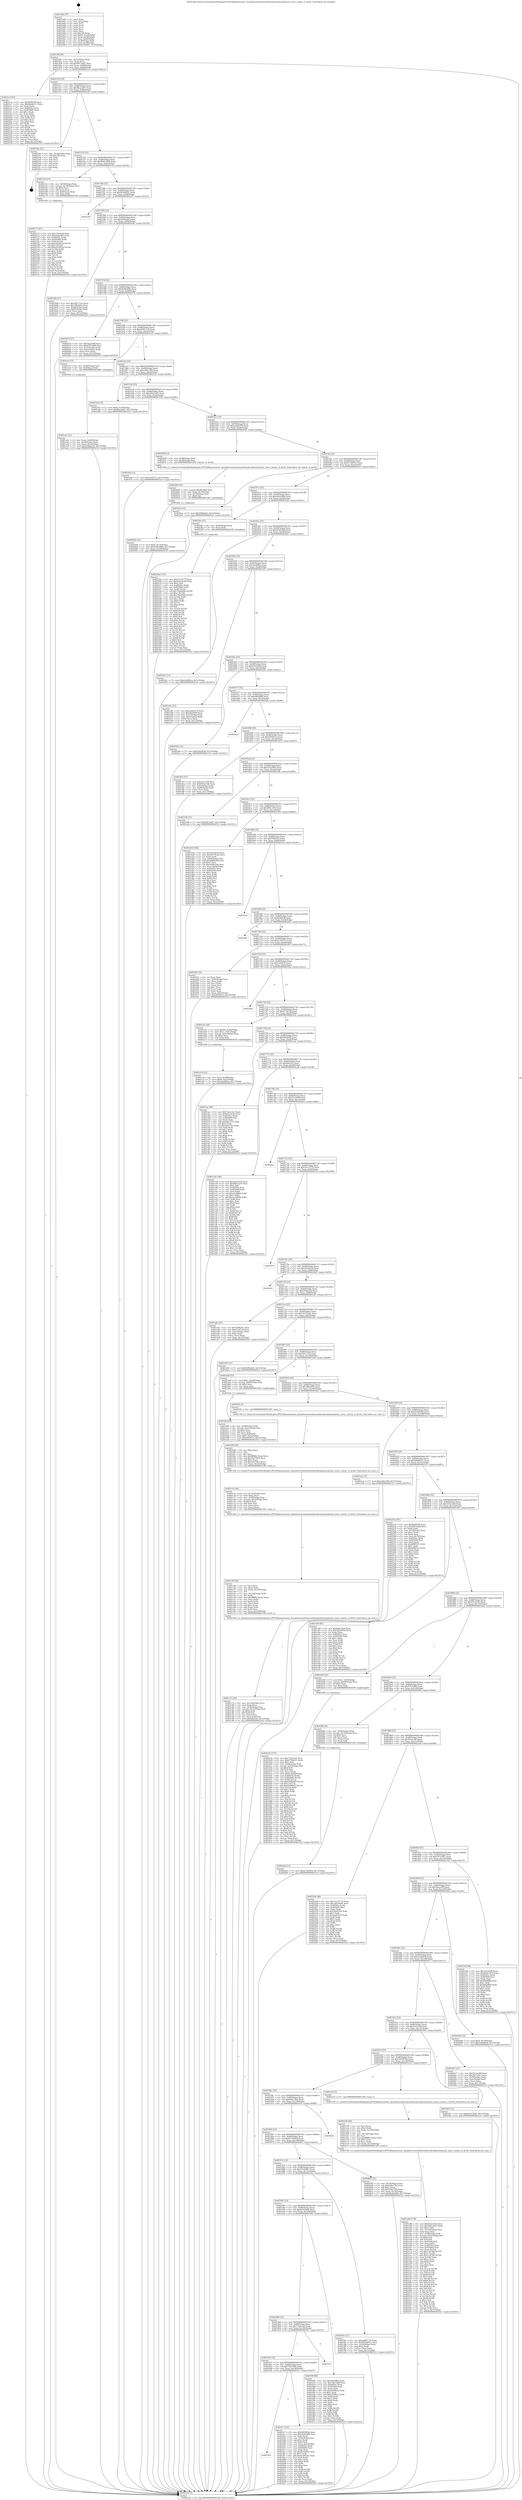 digraph "0x4014d0" {
  label = "0x4014d0 (/mnt/c/Users/mathe/Desktop/tcc/POCII/binaries/extr_linuxdriversnetethernetbroadcombnx2xbnx2x_sriov.c_bnx2x_vf_devfn_Final-ollvm.out::main(0))"
  labelloc = "t"
  node[shape=record]

  Entry [label="",width=0.3,height=0.3,shape=circle,fillcolor=black,style=filled]
  "0x4014ff" [label="{
     0x4014ff [26]\l
     | [instrs]\l
     &nbsp;&nbsp;0x4014ff \<+3\>: mov -0x7c(%rbp),%eax\l
     &nbsp;&nbsp;0x401502 \<+2\>: mov %eax,%ecx\l
     &nbsp;&nbsp;0x401504 \<+6\>: sub $0x8417adf7,%ecx\l
     &nbsp;&nbsp;0x40150a \<+3\>: mov %eax,-0x80(%rbp)\l
     &nbsp;&nbsp;0x40150d \<+6\>: mov %ecx,-0x84(%rbp)\l
     &nbsp;&nbsp;0x401513 \<+6\>: je 00000000004021e2 \<main+0xd12\>\l
  }"]
  "0x4021e2" [label="{
     0x4021e2 [83]\l
     | [instrs]\l
     &nbsp;&nbsp;0x4021e2 \<+5\>: mov $0xfb6f91f8,%eax\l
     &nbsp;&nbsp;0x4021e7 \<+5\>: mov $0x446d8317,%ecx\l
     &nbsp;&nbsp;0x4021ec \<+2\>: xor %edx,%edx\l
     &nbsp;&nbsp;0x4021ee \<+7\>: mov 0x40505c,%esi\l
     &nbsp;&nbsp;0x4021f5 \<+7\>: mov 0x405060,%edi\l
     &nbsp;&nbsp;0x4021fc \<+3\>: sub $0x1,%edx\l
     &nbsp;&nbsp;0x4021ff \<+3\>: mov %esi,%r8d\l
     &nbsp;&nbsp;0x402202 \<+3\>: add %edx,%r8d\l
     &nbsp;&nbsp;0x402205 \<+4\>: imul %r8d,%esi\l
     &nbsp;&nbsp;0x402209 \<+3\>: and $0x1,%esi\l
     &nbsp;&nbsp;0x40220c \<+3\>: cmp $0x0,%esi\l
     &nbsp;&nbsp;0x40220f \<+4\>: sete %r9b\l
     &nbsp;&nbsp;0x402213 \<+3\>: cmp $0xa,%edi\l
     &nbsp;&nbsp;0x402216 \<+4\>: setl %r10b\l
     &nbsp;&nbsp;0x40221a \<+3\>: mov %r9b,%r11b\l
     &nbsp;&nbsp;0x40221d \<+3\>: and %r10b,%r11b\l
     &nbsp;&nbsp;0x402220 \<+3\>: xor %r10b,%r9b\l
     &nbsp;&nbsp;0x402223 \<+3\>: or %r9b,%r11b\l
     &nbsp;&nbsp;0x402226 \<+4\>: test $0x1,%r11b\l
     &nbsp;&nbsp;0x40222a \<+3\>: cmovne %ecx,%eax\l
     &nbsp;&nbsp;0x40222d \<+3\>: mov %eax,-0x7c(%rbp)\l
     &nbsp;&nbsp;0x402230 \<+5\>: jmp 0000000000402523 \<main+0x1053\>\l
  }"]
  "0x401519" [label="{
     0x401519 [25]\l
     | [instrs]\l
     &nbsp;&nbsp;0x401519 \<+5\>: jmp 000000000040151e \<main+0x4e\>\l
     &nbsp;&nbsp;0x40151e \<+3\>: mov -0x80(%rbp),%eax\l
     &nbsp;&nbsp;0x401521 \<+5\>: sub $0x86ea3e67,%eax\l
     &nbsp;&nbsp;0x401526 \<+6\>: mov %eax,-0x88(%rbp)\l
     &nbsp;&nbsp;0x40152c \<+6\>: je 00000000004023de \<main+0xf0e\>\l
  }"]
  Exit [label="",width=0.3,height=0.3,shape=circle,fillcolor=black,style=filled,peripheries=2]
  "0x4023de" [label="{
     0x4023de [21]\l
     | [instrs]\l
     &nbsp;&nbsp;0x4023de \<+3\>: mov -0x34(%rbp),%eax\l
     &nbsp;&nbsp;0x4023e1 \<+7\>: add $0x148,%rsp\l
     &nbsp;&nbsp;0x4023e8 \<+1\>: pop %rbx\l
     &nbsp;&nbsp;0x4023e9 \<+2\>: pop %r12\l
     &nbsp;&nbsp;0x4023eb \<+2\>: pop %r13\l
     &nbsp;&nbsp;0x4023ed \<+2\>: pop %r14\l
     &nbsp;&nbsp;0x4023ef \<+2\>: pop %r15\l
     &nbsp;&nbsp;0x4023f1 \<+1\>: pop %rbp\l
     &nbsp;&nbsp;0x4023f2 \<+1\>: ret\l
  }"]
  "0x401532" [label="{
     0x401532 [25]\l
     | [instrs]\l
     &nbsp;&nbsp;0x401532 \<+5\>: jmp 0000000000401537 \<main+0x67\>\l
     &nbsp;&nbsp;0x401537 \<+3\>: mov -0x80(%rbp),%eax\l
     &nbsp;&nbsp;0x40153a \<+5\>: sub $0x89d11850,%eax\l
     &nbsp;&nbsp;0x40153f \<+6\>: mov %eax,-0x8c(%rbp)\l
     &nbsp;&nbsp;0x401545 \<+6\>: je 000000000040215a \<main+0xc8a\>\l
  }"]
  "0x40230a" [label="{
     0x40230a [152]\l
     | [instrs]\l
     &nbsp;&nbsp;0x40230a \<+5\>: mov $0x1b133779,%ecx\l
     &nbsp;&nbsp;0x40230f \<+5\>: mov $0x432d5eb9,%edx\l
     &nbsp;&nbsp;0x402314 \<+3\>: mov $0x1,%sil\l
     &nbsp;&nbsp;0x402317 \<+8\>: mov 0x40505c,%r8d\l
     &nbsp;&nbsp;0x40231f \<+8\>: mov 0x405060,%r9d\l
     &nbsp;&nbsp;0x402327 \<+3\>: mov %r8d,%r10d\l
     &nbsp;&nbsp;0x40232a \<+7\>: sub $0x7f4a948b,%r10d\l
     &nbsp;&nbsp;0x402331 \<+4\>: sub $0x1,%r10d\l
     &nbsp;&nbsp;0x402335 \<+7\>: add $0x7f4a948b,%r10d\l
     &nbsp;&nbsp;0x40233c \<+4\>: imul %r10d,%r8d\l
     &nbsp;&nbsp;0x402340 \<+4\>: and $0x1,%r8d\l
     &nbsp;&nbsp;0x402344 \<+4\>: cmp $0x0,%r8d\l
     &nbsp;&nbsp;0x402348 \<+4\>: sete %r11b\l
     &nbsp;&nbsp;0x40234c \<+4\>: cmp $0xa,%r9d\l
     &nbsp;&nbsp;0x402350 \<+3\>: setl %bl\l
     &nbsp;&nbsp;0x402353 \<+3\>: mov %r11b,%r14b\l
     &nbsp;&nbsp;0x402356 \<+4\>: xor $0xff,%r14b\l
     &nbsp;&nbsp;0x40235a \<+3\>: mov %bl,%r15b\l
     &nbsp;&nbsp;0x40235d \<+4\>: xor $0xff,%r15b\l
     &nbsp;&nbsp;0x402361 \<+4\>: xor $0x0,%sil\l
     &nbsp;&nbsp;0x402365 \<+3\>: mov %r14b,%r12b\l
     &nbsp;&nbsp;0x402368 \<+4\>: and $0x0,%r12b\l
     &nbsp;&nbsp;0x40236c \<+3\>: and %sil,%r11b\l
     &nbsp;&nbsp;0x40236f \<+3\>: mov %r15b,%r13b\l
     &nbsp;&nbsp;0x402372 \<+4\>: and $0x0,%r13b\l
     &nbsp;&nbsp;0x402376 \<+3\>: and %sil,%bl\l
     &nbsp;&nbsp;0x402379 \<+3\>: or %r11b,%r12b\l
     &nbsp;&nbsp;0x40237c \<+3\>: or %bl,%r13b\l
     &nbsp;&nbsp;0x40237f \<+3\>: xor %r13b,%r12b\l
     &nbsp;&nbsp;0x402382 \<+3\>: or %r15b,%r14b\l
     &nbsp;&nbsp;0x402385 \<+4\>: xor $0xff,%r14b\l
     &nbsp;&nbsp;0x402389 \<+4\>: or $0x0,%sil\l
     &nbsp;&nbsp;0x40238d \<+3\>: and %sil,%r14b\l
     &nbsp;&nbsp;0x402390 \<+3\>: or %r14b,%r12b\l
     &nbsp;&nbsp;0x402393 \<+4\>: test $0x1,%r12b\l
     &nbsp;&nbsp;0x402397 \<+3\>: cmovne %edx,%ecx\l
     &nbsp;&nbsp;0x40239a \<+3\>: mov %ecx,-0x7c(%rbp)\l
     &nbsp;&nbsp;0x40239d \<+5\>: jmp 0000000000402523 \<main+0x1053\>\l
  }"]
  "0x40215a" [label="{
     0x40215a [27]\l
     | [instrs]\l
     &nbsp;&nbsp;0x40215a \<+4\>: mov -0x58(%rbp),%rax\l
     &nbsp;&nbsp;0x40215e \<+4\>: movslq -0x78(%rbp),%rcx\l
     &nbsp;&nbsp;0x402162 \<+4\>: shl $0x4,%rcx\l
     &nbsp;&nbsp;0x402166 \<+3\>: add %rcx,%rax\l
     &nbsp;&nbsp;0x402169 \<+4\>: mov 0x8(%rax),%rax\l
     &nbsp;&nbsp;0x40216d \<+3\>: mov %rax,%rdi\l
     &nbsp;&nbsp;0x402170 \<+5\>: call 0000000000401030 \<free@plt\>\l
     | [calls]\l
     &nbsp;&nbsp;0x401030 \{1\} (unknown)\l
  }"]
  "0x40154b" [label="{
     0x40154b [25]\l
     | [instrs]\l
     &nbsp;&nbsp;0x40154b \<+5\>: jmp 0000000000401550 \<main+0x80\>\l
     &nbsp;&nbsp;0x401550 \<+3\>: mov -0x80(%rbp),%eax\l
     &nbsp;&nbsp;0x401553 \<+5\>: sub $0x9030b951,%eax\l
     &nbsp;&nbsp;0x401558 \<+6\>: mov %eax,-0x90(%rbp)\l
     &nbsp;&nbsp;0x40155e \<+6\>: je 0000000000401a07 \<main+0x537\>\l
  }"]
  "0x402175" [label="{
     0x402175 [97]\l
     | [instrs]\l
     &nbsp;&nbsp;0x402175 \<+5\>: mov $0x15ec0e9f,%edx\l
     &nbsp;&nbsp;0x40217a \<+5\>: mov $0xe52b3003,%esi\l
     &nbsp;&nbsp;0x40217f \<+8\>: mov 0x40505c,%r8d\l
     &nbsp;&nbsp;0x402187 \<+8\>: mov 0x405060,%r9d\l
     &nbsp;&nbsp;0x40218f \<+3\>: mov %r8d,%r10d\l
     &nbsp;&nbsp;0x402192 \<+7\>: sub $0xe203955a,%r10d\l
     &nbsp;&nbsp;0x402199 \<+4\>: sub $0x1,%r10d\l
     &nbsp;&nbsp;0x40219d \<+7\>: add $0xe203955a,%r10d\l
     &nbsp;&nbsp;0x4021a4 \<+4\>: imul %r10d,%r8d\l
     &nbsp;&nbsp;0x4021a8 \<+4\>: and $0x1,%r8d\l
     &nbsp;&nbsp;0x4021ac \<+4\>: cmp $0x0,%r8d\l
     &nbsp;&nbsp;0x4021b0 \<+4\>: sete %r11b\l
     &nbsp;&nbsp;0x4021b4 \<+4\>: cmp $0xa,%r9d\l
     &nbsp;&nbsp;0x4021b8 \<+3\>: setl %bl\l
     &nbsp;&nbsp;0x4021bb \<+3\>: mov %r11b,%r14b\l
     &nbsp;&nbsp;0x4021be \<+3\>: and %bl,%r14b\l
     &nbsp;&nbsp;0x4021c1 \<+3\>: xor %bl,%r11b\l
     &nbsp;&nbsp;0x4021c4 \<+3\>: or %r11b,%r14b\l
     &nbsp;&nbsp;0x4021c7 \<+4\>: test $0x1,%r14b\l
     &nbsp;&nbsp;0x4021cb \<+3\>: cmovne %esi,%edx\l
     &nbsp;&nbsp;0x4021ce \<+3\>: mov %edx,-0x7c(%rbp)\l
     &nbsp;&nbsp;0x4021d1 \<+5\>: jmp 0000000000402523 \<main+0x1053\>\l
  }"]
  "0x401a07" [label="{
     0x401a07\l
  }", style=dashed]
  "0x401564" [label="{
     0x401564 [25]\l
     | [instrs]\l
     &nbsp;&nbsp;0x401564 \<+5\>: jmp 0000000000401569 \<main+0x99\>\l
     &nbsp;&nbsp;0x401569 \<+3\>: mov -0x80(%rbp),%eax\l
     &nbsp;&nbsp;0x40156c \<+5\>: sub $0x92f0abb3,%eax\l
     &nbsp;&nbsp;0x401571 \<+6\>: mov %eax,-0x94(%rbp)\l
     &nbsp;&nbsp;0x401577 \<+6\>: je 0000000000401bd6 \<main+0x706\>\l
  }"]
  "0x4020a9" [label="{
     0x4020a9 [12]\l
     | [instrs]\l
     &nbsp;&nbsp;0x4020a9 \<+7\>: movl $0x6724df54,-0x7c(%rbp)\l
     &nbsp;&nbsp;0x4020b0 \<+5\>: jmp 0000000000402523 \<main+0x1053\>\l
  }"]
  "0x401bd6" [label="{
     0x401bd6 [27]\l
     | [instrs]\l
     &nbsp;&nbsp;0x401bd6 \<+5\>: mov $0x3f2117e3,%eax\l
     &nbsp;&nbsp;0x401bdb \<+5\>: mov $0x3f8ee85e,%ecx\l
     &nbsp;&nbsp;0x401be0 \<+3\>: mov -0x64(%rbp),%edx\l
     &nbsp;&nbsp;0x401be3 \<+3\>: cmp -0x60(%rbp),%edx\l
     &nbsp;&nbsp;0x401be6 \<+3\>: cmovl %ecx,%eax\l
     &nbsp;&nbsp;0x401be9 \<+3\>: mov %eax,-0x7c(%rbp)\l
     &nbsp;&nbsp;0x401bec \<+5\>: jmp 0000000000402523 \<main+0x1053\>\l
  }"]
  "0x40157d" [label="{
     0x40157d [25]\l
     | [instrs]\l
     &nbsp;&nbsp;0x40157d \<+5\>: jmp 0000000000401582 \<main+0xb2\>\l
     &nbsp;&nbsp;0x401582 \<+3\>: mov -0x80(%rbp),%eax\l
     &nbsp;&nbsp;0x401585 \<+5\>: sub $0x9e663666,%eax\l
     &nbsp;&nbsp;0x40158a \<+6\>: mov %eax,-0x98(%rbp)\l
     &nbsp;&nbsp;0x401590 \<+6\>: je 0000000000402074 \<main+0xba4\>\l
  }"]
  "0x40205b" [label="{
     0x40205b [25]\l
     | [instrs]\l
     &nbsp;&nbsp;0x40205b \<+7\>: movl $0x0,-0x74(%rbp)\l
     &nbsp;&nbsp;0x402062 \<+7\>: movl $0x9e663666,-0x7c(%rbp)\l
     &nbsp;&nbsp;0x402069 \<+6\>: mov %eax,-0x160(%rbp)\l
     &nbsp;&nbsp;0x40206f \<+5\>: jmp 0000000000402523 \<main+0x1053\>\l
  }"]
  "0x402074" [label="{
     0x402074 [27]\l
     | [instrs]\l
     &nbsp;&nbsp;0x402074 \<+5\>: mov $0x5ba2ef9f,%eax\l
     &nbsp;&nbsp;0x402079 \<+5\>: mov $0x4767a890,%ecx\l
     &nbsp;&nbsp;0x40207e \<+3\>: mov -0x74(%rbp),%edx\l
     &nbsp;&nbsp;0x402081 \<+3\>: cmp -0x4c(%rbp),%edx\l
     &nbsp;&nbsp;0x402084 \<+3\>: cmovl %ecx,%eax\l
     &nbsp;&nbsp;0x402087 \<+3\>: mov %eax,-0x7c(%rbp)\l
     &nbsp;&nbsp;0x40208a \<+5\>: jmp 0000000000402523 \<main+0x1053\>\l
  }"]
  "0x401596" [label="{
     0x401596 [25]\l
     | [instrs]\l
     &nbsp;&nbsp;0x401596 \<+5\>: jmp 000000000040159b \<main+0xcb\>\l
     &nbsp;&nbsp;0x40159b \<+3\>: mov -0x80(%rbp),%eax\l
     &nbsp;&nbsp;0x40159e \<+5\>: sub $0xa08917c9,%eax\l
     &nbsp;&nbsp;0x4015a3 \<+6\>: mov %eax,-0x9c(%rbp)\l
     &nbsp;&nbsp;0x4015a9 \<+6\>: je 0000000000401a1f \<main+0x54f\>\l
  }"]
  "0x402044" [label="{
     0x402044 [23]\l
     | [instrs]\l
     &nbsp;&nbsp;0x402044 \<+10\>: movabs $0x4030b6,%rdi\l
     &nbsp;&nbsp;0x40204e \<+3\>: mov %eax,-0x70(%rbp)\l
     &nbsp;&nbsp;0x402051 \<+3\>: mov -0x70(%rbp),%esi\l
     &nbsp;&nbsp;0x402054 \<+2\>: mov $0x0,%al\l
     &nbsp;&nbsp;0x402056 \<+5\>: call 0000000000401040 \<printf@plt\>\l
     | [calls]\l
     &nbsp;&nbsp;0x401040 \{1\} (unknown)\l
  }"]
  "0x401a1f" [label="{
     0x401a1f [13]\l
     | [instrs]\l
     &nbsp;&nbsp;0x401a1f \<+4\>: mov -0x40(%rbp),%rax\l
     &nbsp;&nbsp;0x401a23 \<+4\>: mov 0x8(%rax),%rdi\l
     &nbsp;&nbsp;0x401a27 \<+5\>: call 0000000000401060 \<atoi@plt\>\l
     | [calls]\l
     &nbsp;&nbsp;0x401060 \{1\} (unknown)\l
  }"]
  "0x4015af" [label="{
     0x4015af [25]\l
     | [instrs]\l
     &nbsp;&nbsp;0x4015af \<+5\>: jmp 00000000004015b4 \<main+0xe4\>\l
     &nbsp;&nbsp;0x4015b4 \<+3\>: mov -0x80(%rbp),%eax\l
     &nbsp;&nbsp;0x4015b7 \<+5\>: sub $0xa382c760,%eax\l
     &nbsp;&nbsp;0x4015bc \<+6\>: mov %eax,-0xa0(%rbp)\l
     &nbsp;&nbsp;0x4015c2 \<+6\>: je 00000000004023cb \<main+0xefb\>\l
  }"]
  "0x4019e2" [label="{
     0x4019e2\l
  }", style=dashed]
  "0x4023cb" [label="{
     0x4023cb [19]\l
     | [instrs]\l
     &nbsp;&nbsp;0x4023cb \<+7\>: movl $0x0,-0x34(%rbp)\l
     &nbsp;&nbsp;0x4023d2 \<+7\>: movl $0x86ea3e67,-0x7c(%rbp)\l
     &nbsp;&nbsp;0x4023d9 \<+5\>: jmp 0000000000402523 \<main+0x1053\>\l
  }"]
  "0x4015c8" [label="{
     0x4015c8 [25]\l
     | [instrs]\l
     &nbsp;&nbsp;0x4015c8 \<+5\>: jmp 00000000004015cd \<main+0xfd\>\l
     &nbsp;&nbsp;0x4015cd \<+3\>: mov -0x80(%rbp),%eax\l
     &nbsp;&nbsp;0x4015d0 \<+5\>: sub $0xa8d23b47,%eax\l
     &nbsp;&nbsp;0x4015d5 \<+6\>: mov %eax,-0xa4(%rbp)\l
     &nbsp;&nbsp;0x4015db \<+6\>: je 0000000000401f36 \<main+0xa66\>\l
  }"]
  "0x401fc7" [label="{
     0x401fc7 [101]\l
     | [instrs]\l
     &nbsp;&nbsp;0x401fc7 \<+5\>: mov $0xd9f298fa,%eax\l
     &nbsp;&nbsp;0x401fcc \<+5\>: mov $0xc6e4249d,%ecx\l
     &nbsp;&nbsp;0x401fd1 \<+2\>: xor %edx,%edx\l
     &nbsp;&nbsp;0x401fd3 \<+3\>: mov -0x5c(%rbp),%esi\l
     &nbsp;&nbsp;0x401fd6 \<+3\>: sub $0x1,%edx\l
     &nbsp;&nbsp;0x401fd9 \<+2\>: sub %edx,%esi\l
     &nbsp;&nbsp;0x401fdb \<+3\>: mov %esi,-0x5c(%rbp)\l
     &nbsp;&nbsp;0x401fde \<+7\>: mov 0x40505c,%edx\l
     &nbsp;&nbsp;0x401fe5 \<+7\>: mov 0x405060,%esi\l
     &nbsp;&nbsp;0x401fec \<+2\>: mov %edx,%edi\l
     &nbsp;&nbsp;0x401fee \<+6\>: sub $0xdc5045ae,%edi\l
     &nbsp;&nbsp;0x401ff4 \<+3\>: sub $0x1,%edi\l
     &nbsp;&nbsp;0x401ff7 \<+6\>: add $0xdc5045ae,%edi\l
     &nbsp;&nbsp;0x401ffd \<+3\>: imul %edi,%edx\l
     &nbsp;&nbsp;0x402000 \<+3\>: and $0x1,%edx\l
     &nbsp;&nbsp;0x402003 \<+3\>: cmp $0x0,%edx\l
     &nbsp;&nbsp;0x402006 \<+4\>: sete %r8b\l
     &nbsp;&nbsp;0x40200a \<+3\>: cmp $0xa,%esi\l
     &nbsp;&nbsp;0x40200d \<+4\>: setl %r9b\l
     &nbsp;&nbsp;0x402011 \<+3\>: mov %r8b,%r10b\l
     &nbsp;&nbsp;0x402014 \<+3\>: and %r9b,%r10b\l
     &nbsp;&nbsp;0x402017 \<+3\>: xor %r9b,%r8b\l
     &nbsp;&nbsp;0x40201a \<+3\>: or %r8b,%r10b\l
     &nbsp;&nbsp;0x40201d \<+4\>: test $0x1,%r10b\l
     &nbsp;&nbsp;0x402021 \<+3\>: cmovne %ecx,%eax\l
     &nbsp;&nbsp;0x402024 \<+3\>: mov %eax,-0x7c(%rbp)\l
     &nbsp;&nbsp;0x402027 \<+5\>: jmp 0000000000402523 \<main+0x1053\>\l
  }"]
  "0x401f36" [label="{
     0x401f36 [12]\l
     | [instrs]\l
     &nbsp;&nbsp;0x401f36 \<+7\>: movl $0xfc16257c,-0x7c(%rbp)\l
     &nbsp;&nbsp;0x401f3d \<+5\>: jmp 0000000000402523 \<main+0x1053\>\l
  }"]
  "0x4015e1" [label="{
     0x4015e1 [25]\l
     | [instrs]\l
     &nbsp;&nbsp;0x4015e1 \<+5\>: jmp 00000000004015e6 \<main+0x116\>\l
     &nbsp;&nbsp;0x4015e6 \<+3\>: mov -0x80(%rbp),%eax\l
     &nbsp;&nbsp;0x4015e9 \<+5\>: sub $0xaa042278,%eax\l
     &nbsp;&nbsp;0x4015ee \<+6\>: mov %eax,-0xa8(%rbp)\l
     &nbsp;&nbsp;0x4015f4 \<+6\>: je 0000000000402038 \<main+0xb68\>\l
  }"]
  "0x4019c9" [label="{
     0x4019c9 [25]\l
     | [instrs]\l
     &nbsp;&nbsp;0x4019c9 \<+5\>: jmp 00000000004019ce \<main+0x4fe\>\l
     &nbsp;&nbsp;0x4019ce \<+3\>: mov -0x80(%rbp),%eax\l
     &nbsp;&nbsp;0x4019d1 \<+5\>: sub $0x7db75bf6,%eax\l
     &nbsp;&nbsp;0x4019d6 \<+6\>: mov %eax,-0x148(%rbp)\l
     &nbsp;&nbsp;0x4019dc \<+6\>: je 0000000000401fc7 \<main+0xaf7\>\l
  }"]
  "0x402038" [label="{
     0x402038 [12]\l
     | [instrs]\l
     &nbsp;&nbsp;0x402038 \<+4\>: mov -0x58(%rbp),%rdi\l
     &nbsp;&nbsp;0x40203c \<+3\>: mov -0x48(%rbp),%esi\l
     &nbsp;&nbsp;0x40203f \<+5\>: call 0000000000401450 \<bnx2x_vf_devfn\>\l
     | [calls]\l
     &nbsp;&nbsp;0x401450 \{1\} (/mnt/c/Users/mathe/Desktop/tcc/POCII/binaries/extr_linuxdriversnetethernetbroadcombnx2xbnx2x_sriov.c_bnx2x_vf_devfn_Final-ollvm.out::bnx2x_vf_devfn)\l
  }"]
  "0x4015fa" [label="{
     0x4015fa [25]\l
     | [instrs]\l
     &nbsp;&nbsp;0x4015fa \<+5\>: jmp 00000000004015ff \<main+0x12f\>\l
     &nbsp;&nbsp;0x4015ff \<+3\>: mov -0x80(%rbp),%eax\l
     &nbsp;&nbsp;0x401602 \<+5\>: sub $0xb732de51,%eax\l
     &nbsp;&nbsp;0x401607 \<+6\>: mov %eax,-0xac(%rbp)\l
     &nbsp;&nbsp;0x40160d \<+6\>: je 0000000000401bca \<main+0x6fa\>\l
  }"]
  "0x4023f3" [label="{
     0x4023f3\l
  }", style=dashed]
  "0x401bca" [label="{
     0x401bca [12]\l
     | [instrs]\l
     &nbsp;&nbsp;0x401bca \<+7\>: movl $0x92f0abb3,-0x7c(%rbp)\l
     &nbsp;&nbsp;0x401bd1 \<+5\>: jmp 0000000000402523 \<main+0x1053\>\l
  }"]
  "0x401613" [label="{
     0x401613 [25]\l
     | [instrs]\l
     &nbsp;&nbsp;0x401613 \<+5\>: jmp 0000000000401618 \<main+0x148\>\l
     &nbsp;&nbsp;0x401618 \<+3\>: mov -0x80(%rbp),%eax\l
     &nbsp;&nbsp;0x40161b \<+5\>: sub $0xc4610d04,%eax\l
     &nbsp;&nbsp;0x401620 \<+6\>: mov %eax,-0xb0(%rbp)\l
     &nbsp;&nbsp;0x401626 \<+6\>: je 00000000004022fe \<main+0xe2e\>\l
  }"]
  "0x4019b0" [label="{
     0x4019b0 [25]\l
     | [instrs]\l
     &nbsp;&nbsp;0x4019b0 \<+5\>: jmp 00000000004019b5 \<main+0x4e5\>\l
     &nbsp;&nbsp;0x4019b5 \<+3\>: mov -0x80(%rbp),%eax\l
     &nbsp;&nbsp;0x4019b8 \<+5\>: sub $0x73a5e3a3,%eax\l
     &nbsp;&nbsp;0x4019bd \<+6\>: mov %eax,-0x144(%rbp)\l
     &nbsp;&nbsp;0x4019c3 \<+6\>: je 00000000004023f3 \<main+0xf23\>\l
  }"]
  "0x4022fe" [label="{
     0x4022fe [12]\l
     | [instrs]\l
     &nbsp;&nbsp;0x4022fe \<+4\>: mov -0x58(%rbp),%rax\l
     &nbsp;&nbsp;0x402302 \<+3\>: mov %rax,%rdi\l
     &nbsp;&nbsp;0x402305 \<+5\>: call 0000000000401030 \<free@plt\>\l
     | [calls]\l
     &nbsp;&nbsp;0x401030 \{1\} (unknown)\l
  }"]
  "0x40162c" [label="{
     0x40162c [25]\l
     | [instrs]\l
     &nbsp;&nbsp;0x40162c \<+5\>: jmp 0000000000401631 \<main+0x161\>\l
     &nbsp;&nbsp;0x401631 \<+3\>: mov -0x80(%rbp),%eax\l
     &nbsp;&nbsp;0x401634 \<+5\>: sub $0xc6e4249d,%eax\l
     &nbsp;&nbsp;0x401639 \<+6\>: mov %eax,-0xb4(%rbp)\l
     &nbsp;&nbsp;0x40163f \<+6\>: je 000000000040202c \<main+0xb5c\>\l
  }"]
  "0x401f6f" [label="{
     0x401f6f [88]\l
     | [instrs]\l
     &nbsp;&nbsp;0x401f6f \<+5\>: mov $0xd9f298fa,%eax\l
     &nbsp;&nbsp;0x401f74 \<+5\>: mov $0x7db75bf6,%ecx\l
     &nbsp;&nbsp;0x401f79 \<+7\>: mov 0x40505c,%edx\l
     &nbsp;&nbsp;0x401f80 \<+7\>: mov 0x405060,%esi\l
     &nbsp;&nbsp;0x401f87 \<+2\>: mov %edx,%edi\l
     &nbsp;&nbsp;0x401f89 \<+6\>: sub $0xc0586ccc,%edi\l
     &nbsp;&nbsp;0x401f8f \<+3\>: sub $0x1,%edi\l
     &nbsp;&nbsp;0x401f92 \<+6\>: add $0xc0586ccc,%edi\l
     &nbsp;&nbsp;0x401f98 \<+3\>: imul %edi,%edx\l
     &nbsp;&nbsp;0x401f9b \<+3\>: and $0x1,%edx\l
     &nbsp;&nbsp;0x401f9e \<+3\>: cmp $0x0,%edx\l
     &nbsp;&nbsp;0x401fa1 \<+4\>: sete %r8b\l
     &nbsp;&nbsp;0x401fa5 \<+3\>: cmp $0xa,%esi\l
     &nbsp;&nbsp;0x401fa8 \<+4\>: setl %r9b\l
     &nbsp;&nbsp;0x401fac \<+3\>: mov %r8b,%r10b\l
     &nbsp;&nbsp;0x401faf \<+3\>: and %r9b,%r10b\l
     &nbsp;&nbsp;0x401fb2 \<+3\>: xor %r9b,%r8b\l
     &nbsp;&nbsp;0x401fb5 \<+3\>: or %r8b,%r10b\l
     &nbsp;&nbsp;0x401fb8 \<+4\>: test $0x1,%r10b\l
     &nbsp;&nbsp;0x401fbc \<+3\>: cmovne %ecx,%eax\l
     &nbsp;&nbsp;0x401fbf \<+3\>: mov %eax,-0x7c(%rbp)\l
     &nbsp;&nbsp;0x401fc2 \<+5\>: jmp 0000000000402523 \<main+0x1053\>\l
  }"]
  "0x40202c" [label="{
     0x40202c [12]\l
     | [instrs]\l
     &nbsp;&nbsp;0x40202c \<+7\>: movl $0xcde006ca,-0x7c(%rbp)\l
     &nbsp;&nbsp;0x402033 \<+5\>: jmp 0000000000402523 \<main+0x1053\>\l
  }"]
  "0x401645" [label="{
     0x401645 [25]\l
     | [instrs]\l
     &nbsp;&nbsp;0x401645 \<+5\>: jmp 000000000040164a \<main+0x17a\>\l
     &nbsp;&nbsp;0x40164a \<+3\>: mov -0x80(%rbp),%eax\l
     &nbsp;&nbsp;0x40164d \<+5\>: sub $0xcde006ca,%eax\l
     &nbsp;&nbsp;0x401652 \<+6\>: mov %eax,-0xb8(%rbp)\l
     &nbsp;&nbsp;0x401658 \<+6\>: je 0000000000401a91 \<main+0x5c1\>\l
  }"]
  "0x401e84" [label="{
     0x401e84 [178]\l
     | [instrs]\l
     &nbsp;&nbsp;0x401e84 \<+5\>: mov $0x644c74e6,%ecx\l
     &nbsp;&nbsp;0x401e89 \<+5\>: mov $0xa8d23b47,%edx\l
     &nbsp;&nbsp;0x401e8e \<+3\>: mov $0x1,%dil\l
     &nbsp;&nbsp;0x401e91 \<+6\>: mov -0x15c(%rbp),%esi\l
     &nbsp;&nbsp;0x401e97 \<+3\>: imul %eax,%esi\l
     &nbsp;&nbsp;0x401e9a \<+4\>: mov -0x58(%rbp),%r8\l
     &nbsp;&nbsp;0x401e9e \<+4\>: movslq -0x5c(%rbp),%r9\l
     &nbsp;&nbsp;0x401ea2 \<+4\>: shl $0x4,%r9\l
     &nbsp;&nbsp;0x401ea6 \<+3\>: add %r9,%r8\l
     &nbsp;&nbsp;0x401ea9 \<+4\>: mov 0x8(%r8),%r8\l
     &nbsp;&nbsp;0x401ead \<+3\>: mov %esi,(%r8)\l
     &nbsp;&nbsp;0x401eb0 \<+7\>: mov 0x40505c,%eax\l
     &nbsp;&nbsp;0x401eb7 \<+7\>: mov 0x405060,%esi\l
     &nbsp;&nbsp;0x401ebe \<+3\>: mov %eax,%r10d\l
     &nbsp;&nbsp;0x401ec1 \<+7\>: sub $0x11ef784,%r10d\l
     &nbsp;&nbsp;0x401ec8 \<+4\>: sub $0x1,%r10d\l
     &nbsp;&nbsp;0x401ecc \<+7\>: add $0x11ef784,%r10d\l
     &nbsp;&nbsp;0x401ed3 \<+4\>: imul %r10d,%eax\l
     &nbsp;&nbsp;0x401ed7 \<+3\>: and $0x1,%eax\l
     &nbsp;&nbsp;0x401eda \<+3\>: cmp $0x0,%eax\l
     &nbsp;&nbsp;0x401edd \<+4\>: sete %r11b\l
     &nbsp;&nbsp;0x401ee1 \<+3\>: cmp $0xa,%esi\l
     &nbsp;&nbsp;0x401ee4 \<+3\>: setl %bl\l
     &nbsp;&nbsp;0x401ee7 \<+3\>: mov %r11b,%r14b\l
     &nbsp;&nbsp;0x401eea \<+4\>: xor $0xff,%r14b\l
     &nbsp;&nbsp;0x401eee \<+3\>: mov %bl,%r15b\l
     &nbsp;&nbsp;0x401ef1 \<+4\>: xor $0xff,%r15b\l
     &nbsp;&nbsp;0x401ef5 \<+4\>: xor $0x1,%dil\l
     &nbsp;&nbsp;0x401ef9 \<+3\>: mov %r14b,%r12b\l
     &nbsp;&nbsp;0x401efc \<+4\>: and $0xff,%r12b\l
     &nbsp;&nbsp;0x401f00 \<+3\>: and %dil,%r11b\l
     &nbsp;&nbsp;0x401f03 \<+3\>: mov %r15b,%r13b\l
     &nbsp;&nbsp;0x401f06 \<+4\>: and $0xff,%r13b\l
     &nbsp;&nbsp;0x401f0a \<+3\>: and %dil,%bl\l
     &nbsp;&nbsp;0x401f0d \<+3\>: or %r11b,%r12b\l
     &nbsp;&nbsp;0x401f10 \<+3\>: or %bl,%r13b\l
     &nbsp;&nbsp;0x401f13 \<+3\>: xor %r13b,%r12b\l
     &nbsp;&nbsp;0x401f16 \<+3\>: or %r15b,%r14b\l
     &nbsp;&nbsp;0x401f19 \<+4\>: xor $0xff,%r14b\l
     &nbsp;&nbsp;0x401f1d \<+4\>: or $0x1,%dil\l
     &nbsp;&nbsp;0x401f21 \<+3\>: and %dil,%r14b\l
     &nbsp;&nbsp;0x401f24 \<+3\>: or %r14b,%r12b\l
     &nbsp;&nbsp;0x401f27 \<+4\>: test $0x1,%r12b\l
     &nbsp;&nbsp;0x401f2b \<+3\>: cmovne %edx,%ecx\l
     &nbsp;&nbsp;0x401f2e \<+3\>: mov %ecx,-0x7c(%rbp)\l
     &nbsp;&nbsp;0x401f31 \<+5\>: jmp 0000000000402523 \<main+0x1053\>\l
  }"]
  "0x401a91" [label="{
     0x401a91 [27]\l
     | [instrs]\l
     &nbsp;&nbsp;0x401a91 \<+5\>: mov $0xaa042278,%eax\l
     &nbsp;&nbsp;0x401a96 \<+5\>: mov $0xd4a4568,%ecx\l
     &nbsp;&nbsp;0x401a9b \<+3\>: mov -0x5c(%rbp),%edx\l
     &nbsp;&nbsp;0x401a9e \<+3\>: cmp -0x4c(%rbp),%edx\l
     &nbsp;&nbsp;0x401aa1 \<+3\>: cmovl %ecx,%eax\l
     &nbsp;&nbsp;0x401aa4 \<+3\>: mov %eax,-0x7c(%rbp)\l
     &nbsp;&nbsp;0x401aa7 \<+5\>: jmp 0000000000402523 \<main+0x1053\>\l
  }"]
  "0x40165e" [label="{
     0x40165e [25]\l
     | [instrs]\l
     &nbsp;&nbsp;0x40165e \<+5\>: jmp 0000000000401663 \<main+0x193\>\l
     &nbsp;&nbsp;0x401663 \<+3\>: mov -0x80(%rbp),%eax\l
     &nbsp;&nbsp;0x401666 \<+5\>: sub $0xd3b1fd4d,%eax\l
     &nbsp;&nbsp;0x40166b \<+6\>: mov %eax,-0xbc(%rbp)\l
     &nbsp;&nbsp;0x401671 \<+6\>: je 000000000040229a \<main+0xdca\>\l
  }"]
  "0x401e58" [label="{
     0x401e58 [44]\l
     | [instrs]\l
     &nbsp;&nbsp;0x401e58 \<+2\>: xor %ecx,%ecx\l
     &nbsp;&nbsp;0x401e5a \<+5\>: mov $0x2,%edx\l
     &nbsp;&nbsp;0x401e5f \<+6\>: mov %edx,-0x158(%rbp)\l
     &nbsp;&nbsp;0x401e65 \<+1\>: cltd\l
     &nbsp;&nbsp;0x401e66 \<+6\>: mov -0x158(%rbp),%esi\l
     &nbsp;&nbsp;0x401e6c \<+2\>: idiv %esi\l
     &nbsp;&nbsp;0x401e6e \<+6\>: imul $0xfffffffe,%edx,%edx\l
     &nbsp;&nbsp;0x401e74 \<+3\>: sub $0x1,%ecx\l
     &nbsp;&nbsp;0x401e77 \<+2\>: sub %ecx,%edx\l
     &nbsp;&nbsp;0x401e79 \<+6\>: mov %edx,-0x15c(%rbp)\l
     &nbsp;&nbsp;0x401e7f \<+5\>: call 0000000000401160 \<next_i\>\l
     | [calls]\l
     &nbsp;&nbsp;0x401160 \{1\} (/mnt/c/Users/mathe/Desktop/tcc/POCII/binaries/extr_linuxdriversnetethernetbroadcombnx2xbnx2x_sriov.c_bnx2x_vf_devfn_Final-ollvm.out::next_i)\l
  }"]
  "0x40229a" [label="{
     0x40229a [12]\l
     | [instrs]\l
     &nbsp;&nbsp;0x40229a \<+7\>: movl $0x5c6a0636,-0x7c(%rbp)\l
     &nbsp;&nbsp;0x4022a1 \<+5\>: jmp 0000000000402523 \<main+0x1053\>\l
  }"]
  "0x401677" [label="{
     0x401677 [25]\l
     | [instrs]\l
     &nbsp;&nbsp;0x401677 \<+5\>: jmp 000000000040167c \<main+0x1ac\>\l
     &nbsp;&nbsp;0x40167c \<+3\>: mov -0x80(%rbp),%eax\l
     &nbsp;&nbsp;0x40167f \<+5\>: sub $0xd9f298fa,%eax\l
     &nbsp;&nbsp;0x401684 \<+6\>: mov %eax,-0xc0(%rbp)\l
     &nbsp;&nbsp;0x40168a \<+6\>: je 00000000004024ab \<main+0xfdb\>\l
  }"]
  "0x401dbf" [label="{
     0x401dbf [38]\l
     | [instrs]\l
     &nbsp;&nbsp;0x401dbf \<+4\>: mov -0x58(%rbp),%rdi\l
     &nbsp;&nbsp;0x401dc3 \<+4\>: movslq -0x5c(%rbp),%rcx\l
     &nbsp;&nbsp;0x401dc7 \<+4\>: shl $0x4,%rcx\l
     &nbsp;&nbsp;0x401dcb \<+3\>: add %rcx,%rdi\l
     &nbsp;&nbsp;0x401dce \<+4\>: mov %rax,0x8(%rdi)\l
     &nbsp;&nbsp;0x401dd2 \<+7\>: movl $0x0,-0x6c(%rbp)\l
     &nbsp;&nbsp;0x401dd9 \<+7\>: movl $0xe0f5857e,-0x7c(%rbp)\l
     &nbsp;&nbsp;0x401de0 \<+5\>: jmp 0000000000402523 \<main+0x1053\>\l
  }"]
  "0x4024ab" [label="{
     0x4024ab\l
  }", style=dashed]
  "0x401690" [label="{
     0x401690 [25]\l
     | [instrs]\l
     &nbsp;&nbsp;0x401690 \<+5\>: jmp 0000000000401695 \<main+0x1c5\>\l
     &nbsp;&nbsp;0x401695 \<+3\>: mov -0x80(%rbp),%eax\l
     &nbsp;&nbsp;0x401698 \<+5\>: sub $0xe0f5857e,%eax\l
     &nbsp;&nbsp;0x40169d \<+6\>: mov %eax,-0xc4(%rbp)\l
     &nbsp;&nbsp;0x4016a3 \<+6\>: je 0000000000401de5 \<main+0x915\>\l
  }"]
  "0x401c7a" [label="{
     0x401c7a [42]\l
     | [instrs]\l
     &nbsp;&nbsp;0x401c7a \<+6\>: mov -0x154(%rbp),%ecx\l
     &nbsp;&nbsp;0x401c80 \<+3\>: imul %eax,%ecx\l
     &nbsp;&nbsp;0x401c83 \<+4\>: mov -0x58(%rbp),%rsi\l
     &nbsp;&nbsp;0x401c87 \<+4\>: movslq -0x5c(%rbp),%rdi\l
     &nbsp;&nbsp;0x401c8b \<+4\>: shl $0x4,%rdi\l
     &nbsp;&nbsp;0x401c8f \<+3\>: add %rdi,%rsi\l
     &nbsp;&nbsp;0x401c92 \<+3\>: mov (%rsi),%rsi\l
     &nbsp;&nbsp;0x401c95 \<+3\>: mov %ecx,0x4(%rsi)\l
     &nbsp;&nbsp;0x401c98 \<+7\>: movl $0xfa6e52e,-0x7c(%rbp)\l
     &nbsp;&nbsp;0x401c9f \<+5\>: jmp 0000000000402523 \<main+0x1053\>\l
  }"]
  "0x401de5" [label="{
     0x401de5 [27]\l
     | [instrs]\l
     &nbsp;&nbsp;0x401de5 \<+5\>: mov $0x5cd1234f,%eax\l
     &nbsp;&nbsp;0x401dea \<+5\>: mov $0x455ee1b6,%ecx\l
     &nbsp;&nbsp;0x401def \<+3\>: mov -0x6c(%rbp),%edx\l
     &nbsp;&nbsp;0x401df2 \<+3\>: cmp -0x68(%rbp),%edx\l
     &nbsp;&nbsp;0x401df5 \<+3\>: cmovl %ecx,%eax\l
     &nbsp;&nbsp;0x401df8 \<+3\>: mov %eax,-0x7c(%rbp)\l
     &nbsp;&nbsp;0x401dfb \<+5\>: jmp 0000000000402523 \<main+0x1053\>\l
  }"]
  "0x4016a9" [label="{
     0x4016a9 [25]\l
     | [instrs]\l
     &nbsp;&nbsp;0x4016a9 \<+5\>: jmp 00000000004016ae \<main+0x1de\>\l
     &nbsp;&nbsp;0x4016ae \<+3\>: mov -0x80(%rbp),%eax\l
     &nbsp;&nbsp;0x4016b1 \<+5\>: sub $0xe52b3003,%eax\l
     &nbsp;&nbsp;0x4016b6 \<+6\>: mov %eax,-0xc8(%rbp)\l
     &nbsp;&nbsp;0x4016bc \<+6\>: je 00000000004021d6 \<main+0xd06\>\l
  }"]
  "0x401c40" [label="{
     0x401c40 [58]\l
     | [instrs]\l
     &nbsp;&nbsp;0x401c40 \<+2\>: xor %ecx,%ecx\l
     &nbsp;&nbsp;0x401c42 \<+5\>: mov $0x2,%edx\l
     &nbsp;&nbsp;0x401c47 \<+6\>: mov %edx,-0x150(%rbp)\l
     &nbsp;&nbsp;0x401c4d \<+1\>: cltd\l
     &nbsp;&nbsp;0x401c4e \<+7\>: mov -0x150(%rbp),%r8d\l
     &nbsp;&nbsp;0x401c55 \<+3\>: idiv %r8d\l
     &nbsp;&nbsp;0x401c58 \<+6\>: imul $0xfffffffe,%edx,%edx\l
     &nbsp;&nbsp;0x401c5e \<+3\>: mov %ecx,%r9d\l
     &nbsp;&nbsp;0x401c61 \<+3\>: sub %edx,%r9d\l
     &nbsp;&nbsp;0x401c64 \<+2\>: mov %ecx,%edx\l
     &nbsp;&nbsp;0x401c66 \<+3\>: sub $0x1,%edx\l
     &nbsp;&nbsp;0x401c69 \<+3\>: add %edx,%r9d\l
     &nbsp;&nbsp;0x401c6c \<+3\>: sub %r9d,%ecx\l
     &nbsp;&nbsp;0x401c6f \<+6\>: mov %ecx,-0x154(%rbp)\l
     &nbsp;&nbsp;0x401c75 \<+5\>: call 0000000000401160 \<next_i\>\l
     | [calls]\l
     &nbsp;&nbsp;0x401160 \{1\} (/mnt/c/Users/mathe/Desktop/tcc/POCII/binaries/extr_linuxdriversnetethernetbroadcombnx2xbnx2x_sriov.c_bnx2x_vf_devfn_Final-ollvm.out::next_i)\l
  }"]
  "0x4021d6" [label="{
     0x4021d6 [12]\l
     | [instrs]\l
     &nbsp;&nbsp;0x4021d6 \<+7\>: movl $0x8417adf7,-0x7c(%rbp)\l
     &nbsp;&nbsp;0x4021dd \<+5\>: jmp 0000000000402523 \<main+0x1053\>\l
  }"]
  "0x4016c2" [label="{
     0x4016c2 [25]\l
     | [instrs]\l
     &nbsp;&nbsp;0x4016c2 \<+5\>: jmp 00000000004016c7 \<main+0x1f7\>\l
     &nbsp;&nbsp;0x4016c7 \<+3\>: mov -0x80(%rbp),%eax\l
     &nbsp;&nbsp;0x4016ca \<+5\>: sub $0xf681cd19,%eax\l
     &nbsp;&nbsp;0x4016cf \<+6\>: mov %eax,-0xcc(%rbp)\l
     &nbsp;&nbsp;0x4016d5 \<+6\>: je 0000000000401d34 \<main+0x864\>\l
  }"]
  "0x401c1e" [label="{
     0x401c1e [34]\l
     | [instrs]\l
     &nbsp;&nbsp;0x401c1e \<+6\>: mov -0x14c(%rbp),%ecx\l
     &nbsp;&nbsp;0x401c24 \<+3\>: imul %eax,%ecx\l
     &nbsp;&nbsp;0x401c27 \<+4\>: mov -0x58(%rbp),%rsi\l
     &nbsp;&nbsp;0x401c2b \<+4\>: movslq -0x5c(%rbp),%rdi\l
     &nbsp;&nbsp;0x401c2f \<+4\>: shl $0x4,%rdi\l
     &nbsp;&nbsp;0x401c33 \<+3\>: add %rdi,%rsi\l
     &nbsp;&nbsp;0x401c36 \<+3\>: mov (%rsi),%rsi\l
     &nbsp;&nbsp;0x401c39 \<+2\>: mov %ecx,(%rsi)\l
     &nbsp;&nbsp;0x401c3b \<+5\>: call 0000000000401160 \<next_i\>\l
     | [calls]\l
     &nbsp;&nbsp;0x401160 \{1\} (/mnt/c/Users/mathe/Desktop/tcc/POCII/binaries/extr_linuxdriversnetethernetbroadcombnx2xbnx2x_sriov.c_bnx2x_vf_devfn_Final-ollvm.out::next_i)\l
  }"]
  "0x401d34" [label="{
     0x401d34 [104]\l
     | [instrs]\l
     &nbsp;&nbsp;0x401d34 \<+5\>: mov $0x20e5453f,%eax\l
     &nbsp;&nbsp;0x401d39 \<+5\>: mov $0x34379cb2,%ecx\l
     &nbsp;&nbsp;0x401d3e \<+2\>: xor %edx,%edx\l
     &nbsp;&nbsp;0x401d40 \<+3\>: mov -0x64(%rbp),%esi\l
     &nbsp;&nbsp;0x401d43 \<+6\>: add $0x4d08e24d,%esi\l
     &nbsp;&nbsp;0x401d49 \<+3\>: add $0x1,%esi\l
     &nbsp;&nbsp;0x401d4c \<+6\>: sub $0x4d08e24d,%esi\l
     &nbsp;&nbsp;0x401d52 \<+3\>: mov %esi,-0x64(%rbp)\l
     &nbsp;&nbsp;0x401d55 \<+7\>: mov 0x40505c,%esi\l
     &nbsp;&nbsp;0x401d5c \<+7\>: mov 0x405060,%edi\l
     &nbsp;&nbsp;0x401d63 \<+3\>: sub $0x1,%edx\l
     &nbsp;&nbsp;0x401d66 \<+3\>: mov %esi,%r8d\l
     &nbsp;&nbsp;0x401d69 \<+3\>: add %edx,%r8d\l
     &nbsp;&nbsp;0x401d6c \<+4\>: imul %r8d,%esi\l
     &nbsp;&nbsp;0x401d70 \<+3\>: and $0x1,%esi\l
     &nbsp;&nbsp;0x401d73 \<+3\>: cmp $0x0,%esi\l
     &nbsp;&nbsp;0x401d76 \<+4\>: sete %r9b\l
     &nbsp;&nbsp;0x401d7a \<+3\>: cmp $0xa,%edi\l
     &nbsp;&nbsp;0x401d7d \<+4\>: setl %r10b\l
     &nbsp;&nbsp;0x401d81 \<+3\>: mov %r9b,%r11b\l
     &nbsp;&nbsp;0x401d84 \<+3\>: and %r10b,%r11b\l
     &nbsp;&nbsp;0x401d87 \<+3\>: xor %r10b,%r9b\l
     &nbsp;&nbsp;0x401d8a \<+3\>: or %r9b,%r11b\l
     &nbsp;&nbsp;0x401d8d \<+4\>: test $0x1,%r11b\l
     &nbsp;&nbsp;0x401d91 \<+3\>: cmovne %ecx,%eax\l
     &nbsp;&nbsp;0x401d94 \<+3\>: mov %eax,-0x7c(%rbp)\l
     &nbsp;&nbsp;0x401d97 \<+5\>: jmp 0000000000402523 \<main+0x1053\>\l
  }"]
  "0x4016db" [label="{
     0x4016db [25]\l
     | [instrs]\l
     &nbsp;&nbsp;0x4016db \<+5\>: jmp 00000000004016e0 \<main+0x210\>\l
     &nbsp;&nbsp;0x4016e0 \<+3\>: mov -0x80(%rbp),%eax\l
     &nbsp;&nbsp;0x4016e3 \<+5\>: sub $0xf7f94161,%eax\l
     &nbsp;&nbsp;0x4016e8 \<+6\>: mov %eax,-0xd0(%rbp)\l
     &nbsp;&nbsp;0x4016ee \<+6\>: je 00000000004023ae \<main+0xede\>\l
  }"]
  "0x401bf6" [label="{
     0x401bf6 [40]\l
     | [instrs]\l
     &nbsp;&nbsp;0x401bf6 \<+5\>: mov $0x2,%ecx\l
     &nbsp;&nbsp;0x401bfb \<+1\>: cltd\l
     &nbsp;&nbsp;0x401bfc \<+2\>: idiv %ecx\l
     &nbsp;&nbsp;0x401bfe \<+6\>: imul $0xfffffffe,%edx,%ecx\l
     &nbsp;&nbsp;0x401c04 \<+6\>: sub $0x54a758cd,%ecx\l
     &nbsp;&nbsp;0x401c0a \<+3\>: add $0x1,%ecx\l
     &nbsp;&nbsp;0x401c0d \<+6\>: add $0x54a758cd,%ecx\l
     &nbsp;&nbsp;0x401c13 \<+6\>: mov %ecx,-0x14c(%rbp)\l
     &nbsp;&nbsp;0x401c19 \<+5\>: call 0000000000401160 \<next_i\>\l
     | [calls]\l
     &nbsp;&nbsp;0x401160 \{1\} (/mnt/c/Users/mathe/Desktop/tcc/POCII/binaries/extr_linuxdriversnetethernetbroadcombnx2xbnx2x_sriov.c_bnx2x_vf_devfn_Final-ollvm.out::next_i)\l
  }"]
  "0x4023ae" [label="{
     0x4023ae\l
  }", style=dashed]
  "0x4016f4" [label="{
     0x4016f4 [25]\l
     | [instrs]\l
     &nbsp;&nbsp;0x4016f4 \<+5\>: jmp 00000000004016f9 \<main+0x229\>\l
     &nbsp;&nbsp;0x4016f9 \<+3\>: mov -0x80(%rbp),%eax\l
     &nbsp;&nbsp;0x4016fc \<+5\>: sub $0xfb6f91f8,%eax\l
     &nbsp;&nbsp;0x401701 \<+6\>: mov %eax,-0xd4(%rbp)\l
     &nbsp;&nbsp;0x401707 \<+6\>: je 00000000004024f1 \<main+0x1021\>\l
  }"]
  "0x401b1b" [label="{
     0x401b1b [175]\l
     | [instrs]\l
     &nbsp;&nbsp;0x401b1b \<+5\>: mov $0x73a5e3a3,%ecx\l
     &nbsp;&nbsp;0x401b20 \<+5\>: mov $0xb732de51,%edx\l
     &nbsp;&nbsp;0x401b25 \<+3\>: mov $0x1,%sil\l
     &nbsp;&nbsp;0x401b28 \<+4\>: mov -0x58(%rbp),%rdi\l
     &nbsp;&nbsp;0x401b2c \<+4\>: movslq -0x5c(%rbp),%r8\l
     &nbsp;&nbsp;0x401b30 \<+4\>: shl $0x4,%r8\l
     &nbsp;&nbsp;0x401b34 \<+3\>: add %r8,%rdi\l
     &nbsp;&nbsp;0x401b37 \<+3\>: mov %rax,(%rdi)\l
     &nbsp;&nbsp;0x401b3a \<+7\>: movl $0x0,-0x64(%rbp)\l
     &nbsp;&nbsp;0x401b41 \<+8\>: mov 0x40505c,%r9d\l
     &nbsp;&nbsp;0x401b49 \<+8\>: mov 0x405060,%r10d\l
     &nbsp;&nbsp;0x401b51 \<+3\>: mov %r9d,%r11d\l
     &nbsp;&nbsp;0x401b54 \<+7\>: sub $0xb2040df7,%r11d\l
     &nbsp;&nbsp;0x401b5b \<+4\>: sub $0x1,%r11d\l
     &nbsp;&nbsp;0x401b5f \<+7\>: add $0xb2040df7,%r11d\l
     &nbsp;&nbsp;0x401b66 \<+4\>: imul %r11d,%r9d\l
     &nbsp;&nbsp;0x401b6a \<+4\>: and $0x1,%r9d\l
     &nbsp;&nbsp;0x401b6e \<+4\>: cmp $0x0,%r9d\l
     &nbsp;&nbsp;0x401b72 \<+3\>: sete %bl\l
     &nbsp;&nbsp;0x401b75 \<+4\>: cmp $0xa,%r10d\l
     &nbsp;&nbsp;0x401b79 \<+4\>: setl %r14b\l
     &nbsp;&nbsp;0x401b7d \<+3\>: mov %bl,%r15b\l
     &nbsp;&nbsp;0x401b80 \<+4\>: xor $0xff,%r15b\l
     &nbsp;&nbsp;0x401b84 \<+3\>: mov %r14b,%r12b\l
     &nbsp;&nbsp;0x401b87 \<+4\>: xor $0xff,%r12b\l
     &nbsp;&nbsp;0x401b8b \<+4\>: xor $0x0,%sil\l
     &nbsp;&nbsp;0x401b8f \<+3\>: mov %r15b,%r13b\l
     &nbsp;&nbsp;0x401b92 \<+4\>: and $0x0,%r13b\l
     &nbsp;&nbsp;0x401b96 \<+3\>: and %sil,%bl\l
     &nbsp;&nbsp;0x401b99 \<+3\>: mov %r12b,%al\l
     &nbsp;&nbsp;0x401b9c \<+2\>: and $0x0,%al\l
     &nbsp;&nbsp;0x401b9e \<+3\>: and %sil,%r14b\l
     &nbsp;&nbsp;0x401ba1 \<+3\>: or %bl,%r13b\l
     &nbsp;&nbsp;0x401ba4 \<+3\>: or %r14b,%al\l
     &nbsp;&nbsp;0x401ba7 \<+3\>: xor %al,%r13b\l
     &nbsp;&nbsp;0x401baa \<+3\>: or %r12b,%r15b\l
     &nbsp;&nbsp;0x401bad \<+4\>: xor $0xff,%r15b\l
     &nbsp;&nbsp;0x401bb1 \<+4\>: or $0x0,%sil\l
     &nbsp;&nbsp;0x401bb5 \<+3\>: and %sil,%r15b\l
     &nbsp;&nbsp;0x401bb8 \<+3\>: or %r15b,%r13b\l
     &nbsp;&nbsp;0x401bbb \<+4\>: test $0x1,%r13b\l
     &nbsp;&nbsp;0x401bbf \<+3\>: cmovne %edx,%ecx\l
     &nbsp;&nbsp;0x401bc2 \<+3\>: mov %ecx,-0x7c(%rbp)\l
     &nbsp;&nbsp;0x401bc5 \<+5\>: jmp 0000000000402523 \<main+0x1053\>\l
  }"]
  "0x4024f1" [label="{
     0x4024f1\l
  }", style=dashed]
  "0x40170d" [label="{
     0x40170d [25]\l
     | [instrs]\l
     &nbsp;&nbsp;0x40170d \<+5\>: jmp 0000000000401712 \<main+0x242\>\l
     &nbsp;&nbsp;0x401712 \<+3\>: mov -0x80(%rbp),%eax\l
     &nbsp;&nbsp;0x401715 \<+5\>: sub $0xfc16257c,%eax\l
     &nbsp;&nbsp;0x40171a \<+6\>: mov %eax,-0xd8(%rbp)\l
     &nbsp;&nbsp;0x401720 \<+6\>: je 0000000000401f42 \<main+0xa72\>\l
  }"]
  "0x401a7a" [label="{
     0x401a7a [23]\l
     | [instrs]\l
     &nbsp;&nbsp;0x401a7a \<+4\>: mov %rax,-0x58(%rbp)\l
     &nbsp;&nbsp;0x401a7e \<+7\>: movl $0x0,-0x5c(%rbp)\l
     &nbsp;&nbsp;0x401a85 \<+7\>: movl $0xcde006ca,-0x7c(%rbp)\l
     &nbsp;&nbsp;0x401a8c \<+5\>: jmp 0000000000402523 \<main+0x1053\>\l
  }"]
  "0x401f42" [label="{
     0x401f42 [33]\l
     | [instrs]\l
     &nbsp;&nbsp;0x401f42 \<+2\>: xor %eax,%eax\l
     &nbsp;&nbsp;0x401f44 \<+3\>: mov -0x6c(%rbp),%ecx\l
     &nbsp;&nbsp;0x401f47 \<+2\>: mov %eax,%edx\l
     &nbsp;&nbsp;0x401f49 \<+2\>: sub %ecx,%edx\l
     &nbsp;&nbsp;0x401f4b \<+2\>: mov %eax,%ecx\l
     &nbsp;&nbsp;0x401f4d \<+3\>: sub $0x1,%ecx\l
     &nbsp;&nbsp;0x401f50 \<+2\>: add %ecx,%edx\l
     &nbsp;&nbsp;0x401f52 \<+2\>: sub %edx,%eax\l
     &nbsp;&nbsp;0x401f54 \<+3\>: mov %eax,-0x6c(%rbp)\l
     &nbsp;&nbsp;0x401f57 \<+7\>: movl $0xe0f5857e,-0x7c(%rbp)\l
     &nbsp;&nbsp;0x401f5e \<+5\>: jmp 0000000000402523 \<main+0x1053\>\l
  }"]
  "0x401726" [label="{
     0x401726 [25]\l
     | [instrs]\l
     &nbsp;&nbsp;0x401726 \<+5\>: jmp 000000000040172b \<main+0x25b\>\l
     &nbsp;&nbsp;0x40172b \<+3\>: mov -0x80(%rbp),%eax\l
     &nbsp;&nbsp;0x40172e \<+5\>: sub $0xfcefc033,%eax\l
     &nbsp;&nbsp;0x401733 \<+6\>: mov %eax,-0xdc(%rbp)\l
     &nbsp;&nbsp;0x401739 \<+6\>: je 00000000004023ba \<main+0xeea\>\l
  }"]
  "0x401a2c" [label="{
     0x401a2c [21]\l
     | [instrs]\l
     &nbsp;&nbsp;0x401a2c \<+3\>: mov %eax,-0x44(%rbp)\l
     &nbsp;&nbsp;0x401a2f \<+3\>: mov -0x44(%rbp),%eax\l
     &nbsp;&nbsp;0x401a32 \<+3\>: mov %eax,-0x2c(%rbp)\l
     &nbsp;&nbsp;0x401a35 \<+7\>: movl $0x236da532,-0x7c(%rbp)\l
     &nbsp;&nbsp;0x401a3c \<+5\>: jmp 0000000000402523 \<main+0x1053\>\l
  }"]
  "0x4023ba" [label="{
     0x4023ba\l
  }", style=dashed]
  "0x40173f" [label="{
     0x40173f [25]\l
     | [instrs]\l
     &nbsp;&nbsp;0x40173f \<+5\>: jmp 0000000000401744 \<main+0x274\>\l
     &nbsp;&nbsp;0x401744 \<+3\>: mov -0x80(%rbp),%eax\l
     &nbsp;&nbsp;0x401747 \<+5\>: sub $0x4736734,%eax\l
     &nbsp;&nbsp;0x40174c \<+6\>: mov %eax,-0xe0(%rbp)\l
     &nbsp;&nbsp;0x401752 \<+6\>: je 0000000000401a5c \<main+0x58c\>\l
  }"]
  "0x4014d0" [label="{
     0x4014d0 [47]\l
     | [instrs]\l
     &nbsp;&nbsp;0x4014d0 \<+1\>: push %rbp\l
     &nbsp;&nbsp;0x4014d1 \<+3\>: mov %rsp,%rbp\l
     &nbsp;&nbsp;0x4014d4 \<+2\>: push %r15\l
     &nbsp;&nbsp;0x4014d6 \<+2\>: push %r14\l
     &nbsp;&nbsp;0x4014d8 \<+2\>: push %r13\l
     &nbsp;&nbsp;0x4014da \<+2\>: push %r12\l
     &nbsp;&nbsp;0x4014dc \<+1\>: push %rbx\l
     &nbsp;&nbsp;0x4014dd \<+7\>: sub $0x148,%rsp\l
     &nbsp;&nbsp;0x4014e4 \<+7\>: movl $0x0,-0x34(%rbp)\l
     &nbsp;&nbsp;0x4014eb \<+3\>: mov %edi,-0x38(%rbp)\l
     &nbsp;&nbsp;0x4014ee \<+4\>: mov %rsi,-0x40(%rbp)\l
     &nbsp;&nbsp;0x4014f2 \<+3\>: mov -0x38(%rbp),%edi\l
     &nbsp;&nbsp;0x4014f5 \<+3\>: mov %edi,-0x30(%rbp)\l
     &nbsp;&nbsp;0x4014f8 \<+7\>: movl $0x67b20fb7,-0x7c(%rbp)\l
  }"]
  "0x401a5c" [label="{
     0x401a5c [30]\l
     | [instrs]\l
     &nbsp;&nbsp;0x401a5c \<+7\>: movl $0x64,-0x48(%rbp)\l
     &nbsp;&nbsp;0x401a63 \<+7\>: movl $0x1,-0x4c(%rbp)\l
     &nbsp;&nbsp;0x401a6a \<+4\>: movslq -0x4c(%rbp),%rax\l
     &nbsp;&nbsp;0x401a6e \<+4\>: shl $0x4,%rax\l
     &nbsp;&nbsp;0x401a72 \<+3\>: mov %rax,%rdi\l
     &nbsp;&nbsp;0x401a75 \<+5\>: call 0000000000401050 \<malloc@plt\>\l
     | [calls]\l
     &nbsp;&nbsp;0x401050 \{1\} (unknown)\l
  }"]
  "0x401758" [label="{
     0x401758 [25]\l
     | [instrs]\l
     &nbsp;&nbsp;0x401758 \<+5\>: jmp 000000000040175d \<main+0x28d\>\l
     &nbsp;&nbsp;0x40175d \<+3\>: mov -0x80(%rbp),%eax\l
     &nbsp;&nbsp;0x401760 \<+5\>: sub $0xd4a4568,%eax\l
     &nbsp;&nbsp;0x401765 \<+6\>: mov %eax,-0xe4(%rbp)\l
     &nbsp;&nbsp;0x40176b \<+6\>: je 0000000000401aac \<main+0x5dc\>\l
  }"]
  "0x402523" [label="{
     0x402523 [5]\l
     | [instrs]\l
     &nbsp;&nbsp;0x402523 \<+5\>: jmp 00000000004014ff \<main+0x2f\>\l
  }"]
  "0x401aac" [label="{
     0x401aac [88]\l
     | [instrs]\l
     &nbsp;&nbsp;0x401aac \<+5\>: mov $0x73a5e3a3,%eax\l
     &nbsp;&nbsp;0x401ab1 \<+5\>: mov $0x45cc0e3e,%ecx\l
     &nbsp;&nbsp;0x401ab6 \<+7\>: mov 0x40505c,%edx\l
     &nbsp;&nbsp;0x401abd \<+7\>: mov 0x405060,%esi\l
     &nbsp;&nbsp;0x401ac4 \<+2\>: mov %edx,%edi\l
     &nbsp;&nbsp;0x401ac6 \<+6\>: add $0xfa6c1723,%edi\l
     &nbsp;&nbsp;0x401acc \<+3\>: sub $0x1,%edi\l
     &nbsp;&nbsp;0x401acf \<+6\>: sub $0xfa6c1723,%edi\l
     &nbsp;&nbsp;0x401ad5 \<+3\>: imul %edi,%edx\l
     &nbsp;&nbsp;0x401ad8 \<+3\>: and $0x1,%edx\l
     &nbsp;&nbsp;0x401adb \<+3\>: cmp $0x0,%edx\l
     &nbsp;&nbsp;0x401ade \<+4\>: sete %r8b\l
     &nbsp;&nbsp;0x401ae2 \<+3\>: cmp $0xa,%esi\l
     &nbsp;&nbsp;0x401ae5 \<+4\>: setl %r9b\l
     &nbsp;&nbsp;0x401ae9 \<+3\>: mov %r8b,%r10b\l
     &nbsp;&nbsp;0x401aec \<+3\>: and %r9b,%r10b\l
     &nbsp;&nbsp;0x401aef \<+3\>: xor %r9b,%r8b\l
     &nbsp;&nbsp;0x401af2 \<+3\>: or %r8b,%r10b\l
     &nbsp;&nbsp;0x401af5 \<+4\>: test $0x1,%r10b\l
     &nbsp;&nbsp;0x401af9 \<+3\>: cmovne %ecx,%eax\l
     &nbsp;&nbsp;0x401afc \<+3\>: mov %eax,-0x7c(%rbp)\l
     &nbsp;&nbsp;0x401aff \<+5\>: jmp 0000000000402523 \<main+0x1053\>\l
  }"]
  "0x401771" [label="{
     0x401771 [25]\l
     | [instrs]\l
     &nbsp;&nbsp;0x401771 \<+5\>: jmp 0000000000401776 \<main+0x2a6\>\l
     &nbsp;&nbsp;0x401776 \<+3\>: mov -0x80(%rbp),%eax\l
     &nbsp;&nbsp;0x401779 \<+5\>: sub $0xfa6e52e,%eax\l
     &nbsp;&nbsp;0x40177e \<+6\>: mov %eax,-0xe8(%rbp)\l
     &nbsp;&nbsp;0x401784 \<+6\>: je 0000000000401ca4 \<main+0x7d4\>\l
  }"]
  "0x401997" [label="{
     0x401997 [25]\l
     | [instrs]\l
     &nbsp;&nbsp;0x401997 \<+5\>: jmp 000000000040199c \<main+0x4cc\>\l
     &nbsp;&nbsp;0x40199c \<+3\>: mov -0x80(%rbp),%eax\l
     &nbsp;&nbsp;0x40199f \<+5\>: sub $0x6d143a0b,%eax\l
     &nbsp;&nbsp;0x4019a4 \<+6\>: mov %eax,-0x140(%rbp)\l
     &nbsp;&nbsp;0x4019aa \<+6\>: je 0000000000401f6f \<main+0xa9f\>\l
  }"]
  "0x401ca4" [label="{
     0x401ca4 [144]\l
     | [instrs]\l
     &nbsp;&nbsp;0x401ca4 \<+5\>: mov $0x20e5453f,%eax\l
     &nbsp;&nbsp;0x401ca9 \<+5\>: mov $0xf681cd19,%ecx\l
     &nbsp;&nbsp;0x401cae \<+2\>: mov $0x1,%dl\l
     &nbsp;&nbsp;0x401cb0 \<+7\>: mov 0x40505c,%esi\l
     &nbsp;&nbsp;0x401cb7 \<+7\>: mov 0x405060,%edi\l
     &nbsp;&nbsp;0x401cbe \<+3\>: mov %esi,%r8d\l
     &nbsp;&nbsp;0x401cc1 \<+7\>: sub $0xa1cdfb94,%r8d\l
     &nbsp;&nbsp;0x401cc8 \<+4\>: sub $0x1,%r8d\l
     &nbsp;&nbsp;0x401ccc \<+7\>: add $0xa1cdfb94,%r8d\l
     &nbsp;&nbsp;0x401cd3 \<+4\>: imul %r8d,%esi\l
     &nbsp;&nbsp;0x401cd7 \<+3\>: and $0x1,%esi\l
     &nbsp;&nbsp;0x401cda \<+3\>: cmp $0x0,%esi\l
     &nbsp;&nbsp;0x401cdd \<+4\>: sete %r9b\l
     &nbsp;&nbsp;0x401ce1 \<+3\>: cmp $0xa,%edi\l
     &nbsp;&nbsp;0x401ce4 \<+4\>: setl %r10b\l
     &nbsp;&nbsp;0x401ce8 \<+3\>: mov %r9b,%r11b\l
     &nbsp;&nbsp;0x401ceb \<+4\>: xor $0xff,%r11b\l
     &nbsp;&nbsp;0x401cef \<+3\>: mov %r10b,%bl\l
     &nbsp;&nbsp;0x401cf2 \<+3\>: xor $0xff,%bl\l
     &nbsp;&nbsp;0x401cf5 \<+3\>: xor $0x1,%dl\l
     &nbsp;&nbsp;0x401cf8 \<+3\>: mov %r11b,%r14b\l
     &nbsp;&nbsp;0x401cfb \<+4\>: and $0xff,%r14b\l
     &nbsp;&nbsp;0x401cff \<+3\>: and %dl,%r9b\l
     &nbsp;&nbsp;0x401d02 \<+3\>: mov %bl,%r15b\l
     &nbsp;&nbsp;0x401d05 \<+4\>: and $0xff,%r15b\l
     &nbsp;&nbsp;0x401d09 \<+3\>: and %dl,%r10b\l
     &nbsp;&nbsp;0x401d0c \<+3\>: or %r9b,%r14b\l
     &nbsp;&nbsp;0x401d0f \<+3\>: or %r10b,%r15b\l
     &nbsp;&nbsp;0x401d12 \<+3\>: xor %r15b,%r14b\l
     &nbsp;&nbsp;0x401d15 \<+3\>: or %bl,%r11b\l
     &nbsp;&nbsp;0x401d18 \<+4\>: xor $0xff,%r11b\l
     &nbsp;&nbsp;0x401d1c \<+3\>: or $0x1,%dl\l
     &nbsp;&nbsp;0x401d1f \<+3\>: and %dl,%r11b\l
     &nbsp;&nbsp;0x401d22 \<+3\>: or %r11b,%r14b\l
     &nbsp;&nbsp;0x401d25 \<+4\>: test $0x1,%r14b\l
     &nbsp;&nbsp;0x401d29 \<+3\>: cmovne %ecx,%eax\l
     &nbsp;&nbsp;0x401d2c \<+3\>: mov %eax,-0x7c(%rbp)\l
     &nbsp;&nbsp;0x401d2f \<+5\>: jmp 0000000000402523 \<main+0x1053\>\l
  }"]
  "0x40178a" [label="{
     0x40178a [25]\l
     | [instrs]\l
     &nbsp;&nbsp;0x40178a \<+5\>: jmp 000000000040178f \<main+0x2bf\>\l
     &nbsp;&nbsp;0x40178f \<+3\>: mov -0x80(%rbp),%eax\l
     &nbsp;&nbsp;0x401792 \<+5\>: sub $0x15ec0e9f,%eax\l
     &nbsp;&nbsp;0x401797 \<+6\>: mov %eax,-0xec(%rbp)\l
     &nbsp;&nbsp;0x40179d \<+6\>: je 00000000004024ca \<main+0xffa\>\l
  }"]
  "0x4019ec" [label="{
     0x4019ec [27]\l
     | [instrs]\l
     &nbsp;&nbsp;0x4019ec \<+5\>: mov $0xa08917c9,%eax\l
     &nbsp;&nbsp;0x4019f1 \<+5\>: mov $0x9030b951,%ecx\l
     &nbsp;&nbsp;0x4019f6 \<+3\>: mov -0x30(%rbp),%edx\l
     &nbsp;&nbsp;0x4019f9 \<+3\>: cmp $0x2,%edx\l
     &nbsp;&nbsp;0x4019fc \<+3\>: cmovne %ecx,%eax\l
     &nbsp;&nbsp;0x4019ff \<+3\>: mov %eax,-0x7c(%rbp)\l
     &nbsp;&nbsp;0x401a02 \<+5\>: jmp 0000000000402523 \<main+0x1053\>\l
  }"]
  "0x4024ca" [label="{
     0x4024ca\l
  }", style=dashed]
  "0x4017a3" [label="{
     0x4017a3 [25]\l
     | [instrs]\l
     &nbsp;&nbsp;0x4017a3 \<+5\>: jmp 00000000004017a8 \<main+0x2d8\>\l
     &nbsp;&nbsp;0x4017a8 \<+3\>: mov -0x80(%rbp),%eax\l
     &nbsp;&nbsp;0x4017ab \<+5\>: sub $0x1b133779,%eax\l
     &nbsp;&nbsp;0x4017b0 \<+6\>: mov %eax,-0xf0(%rbp)\l
     &nbsp;&nbsp;0x4017b6 \<+6\>: je 0000000000402510 \<main+0x1040\>\l
  }"]
  "0x40197e" [label="{
     0x40197e [25]\l
     | [instrs]\l
     &nbsp;&nbsp;0x40197e \<+5\>: jmp 0000000000401983 \<main+0x4b3\>\l
     &nbsp;&nbsp;0x401983 \<+3\>: mov -0x80(%rbp),%eax\l
     &nbsp;&nbsp;0x401986 \<+5\>: sub $0x67b20fb7,%eax\l
     &nbsp;&nbsp;0x40198b \<+6\>: mov %eax,-0x13c(%rbp)\l
     &nbsp;&nbsp;0x401991 \<+6\>: je 00000000004019ec \<main+0x51c\>\l
  }"]
  "0x402510" [label="{
     0x402510\l
  }", style=dashed]
  "0x4017bc" [label="{
     0x4017bc [25]\l
     | [instrs]\l
     &nbsp;&nbsp;0x4017bc \<+5\>: jmp 00000000004017c1 \<main+0x2f1\>\l
     &nbsp;&nbsp;0x4017c1 \<+3\>: mov -0x80(%rbp),%eax\l
     &nbsp;&nbsp;0x4017c4 \<+5\>: sub $0x20e5453f,%eax\l
     &nbsp;&nbsp;0x4017c9 \<+6\>: mov %eax,-0xf4(%rbp)\l
     &nbsp;&nbsp;0x4017cf \<+6\>: je 000000000040242f \<main+0xf5f\>\l
  }"]
  "0x4020b5" [label="{
     0x4020b5 [31]\l
     | [instrs]\l
     &nbsp;&nbsp;0x4020b5 \<+3\>: mov -0x74(%rbp),%eax\l
     &nbsp;&nbsp;0x4020b8 \<+5\>: sub $0x928ec79e,%eax\l
     &nbsp;&nbsp;0x4020bd \<+3\>: add $0x1,%eax\l
     &nbsp;&nbsp;0x4020c0 \<+5\>: add $0x928ec79e,%eax\l
     &nbsp;&nbsp;0x4020c5 \<+3\>: mov %eax,-0x74(%rbp)\l
     &nbsp;&nbsp;0x4020c8 \<+7\>: movl $0x9e663666,-0x7c(%rbp)\l
     &nbsp;&nbsp;0x4020cf \<+5\>: jmp 0000000000402523 \<main+0x1053\>\l
  }"]
  "0x40242f" [label="{
     0x40242f\l
  }", style=dashed]
  "0x4017d5" [label="{
     0x4017d5 [25]\l
     | [instrs]\l
     &nbsp;&nbsp;0x4017d5 \<+5\>: jmp 00000000004017da \<main+0x30a\>\l
     &nbsp;&nbsp;0x4017da \<+3\>: mov -0x80(%rbp),%eax\l
     &nbsp;&nbsp;0x4017dd \<+5\>: sub $0x236da532,%eax\l
     &nbsp;&nbsp;0x4017e2 \<+6\>: mov %eax,-0xf8(%rbp)\l
     &nbsp;&nbsp;0x4017e8 \<+6\>: je 0000000000401a41 \<main+0x571\>\l
  }"]
  "0x401965" [label="{
     0x401965 [25]\l
     | [instrs]\l
     &nbsp;&nbsp;0x401965 \<+5\>: jmp 000000000040196a \<main+0x49a\>\l
     &nbsp;&nbsp;0x40196a \<+3\>: mov -0x80(%rbp),%eax\l
     &nbsp;&nbsp;0x40196d \<+5\>: sub $0x6724df54,%eax\l
     &nbsp;&nbsp;0x401972 \<+6\>: mov %eax,-0x138(%rbp)\l
     &nbsp;&nbsp;0x401978 \<+6\>: je 00000000004020b5 \<main+0xbe5\>\l
  }"]
  "0x401a41" [label="{
     0x401a41 [27]\l
     | [instrs]\l
     &nbsp;&nbsp;0x401a41 \<+5\>: mov $0xf7f94161,%eax\l
     &nbsp;&nbsp;0x401a46 \<+5\>: mov $0x4736734,%ecx\l
     &nbsp;&nbsp;0x401a4b \<+3\>: mov -0x2c(%rbp),%edx\l
     &nbsp;&nbsp;0x401a4e \<+3\>: cmp $0x0,%edx\l
     &nbsp;&nbsp;0x401a51 \<+3\>: cmove %ecx,%eax\l
     &nbsp;&nbsp;0x401a54 \<+3\>: mov %eax,-0x7c(%rbp)\l
     &nbsp;&nbsp;0x401a57 \<+5\>: jmp 0000000000402523 \<main+0x1053\>\l
  }"]
  "0x4017ee" [label="{
     0x4017ee [25]\l
     | [instrs]\l
     &nbsp;&nbsp;0x4017ee \<+5\>: jmp 00000000004017f3 \<main+0x323\>\l
     &nbsp;&nbsp;0x4017f3 \<+3\>: mov -0x80(%rbp),%eax\l
     &nbsp;&nbsp;0x4017f6 \<+5\>: sub $0x34379cb2,%eax\l
     &nbsp;&nbsp;0x4017fb \<+6\>: mov %eax,-0xfc(%rbp)\l
     &nbsp;&nbsp;0x401801 \<+6\>: je 0000000000401d9c \<main+0x8cc\>\l
  }"]
  "0x402450" [label="{
     0x402450\l
  }", style=dashed]
  "0x401d9c" [label="{
     0x401d9c [12]\l
     | [instrs]\l
     &nbsp;&nbsp;0x401d9c \<+7\>: movl $0x92f0abb3,-0x7c(%rbp)\l
     &nbsp;&nbsp;0x401da3 \<+5\>: jmp 0000000000402523 \<main+0x1053\>\l
  }"]
  "0x401807" [label="{
     0x401807 [25]\l
     | [instrs]\l
     &nbsp;&nbsp;0x401807 \<+5\>: jmp 000000000040180c \<main+0x33c\>\l
     &nbsp;&nbsp;0x40180c \<+3\>: mov -0x80(%rbp),%eax\l
     &nbsp;&nbsp;0x40180f \<+5\>: sub $0x3f2117e3,%eax\l
     &nbsp;&nbsp;0x401814 \<+6\>: mov %eax,-0x100(%rbp)\l
     &nbsp;&nbsp;0x40181a \<+6\>: je 0000000000401da8 \<main+0x8d8\>\l
  }"]
  "0x40194c" [label="{
     0x40194c [25]\l
     | [instrs]\l
     &nbsp;&nbsp;0x40194c \<+5\>: jmp 0000000000401951 \<main+0x481\>\l
     &nbsp;&nbsp;0x401951 \<+3\>: mov -0x80(%rbp),%eax\l
     &nbsp;&nbsp;0x401954 \<+5\>: sub $0x644c74e6,%eax\l
     &nbsp;&nbsp;0x401959 \<+6\>: mov %eax,-0x134(%rbp)\l
     &nbsp;&nbsp;0x40195f \<+6\>: je 0000000000402450 \<main+0xf80\>\l
  }"]
  "0x401da8" [label="{
     0x401da8 [23]\l
     | [instrs]\l
     &nbsp;&nbsp;0x401da8 \<+7\>: movl $0x1,-0x68(%rbp)\l
     &nbsp;&nbsp;0x401daf \<+4\>: movslq -0x68(%rbp),%rax\l
     &nbsp;&nbsp;0x401db3 \<+4\>: shl $0x2,%rax\l
     &nbsp;&nbsp;0x401db7 \<+3\>: mov %rax,%rdi\l
     &nbsp;&nbsp;0x401dba \<+5\>: call 0000000000401050 \<malloc@plt\>\l
     | [calls]\l
     &nbsp;&nbsp;0x401050 \{1\} (unknown)\l
  }"]
  "0x401820" [label="{
     0x401820 [25]\l
     | [instrs]\l
     &nbsp;&nbsp;0x401820 \<+5\>: jmp 0000000000401825 \<main+0x355\>\l
     &nbsp;&nbsp;0x401825 \<+3\>: mov -0x80(%rbp),%eax\l
     &nbsp;&nbsp;0x401828 \<+5\>: sub $0x3f8ee85e,%eax\l
     &nbsp;&nbsp;0x40182d \<+6\>: mov %eax,-0x104(%rbp)\l
     &nbsp;&nbsp;0x401833 \<+6\>: je 0000000000401bf1 \<main+0x721\>\l
  }"]
  "0x401e53" [label="{
     0x401e53 [5]\l
     | [instrs]\l
     &nbsp;&nbsp;0x401e53 \<+5\>: call 0000000000401160 \<next_i\>\l
     | [calls]\l
     &nbsp;&nbsp;0x401160 \{1\} (/mnt/c/Users/mathe/Desktop/tcc/POCII/binaries/extr_linuxdriversnetethernetbroadcombnx2xbnx2x_sriov.c_bnx2x_vf_devfn_Final-ollvm.out::next_i)\l
  }"]
  "0x401bf1" [label="{
     0x401bf1 [5]\l
     | [instrs]\l
     &nbsp;&nbsp;0x401bf1 \<+5\>: call 0000000000401160 \<next_i\>\l
     | [calls]\l
     &nbsp;&nbsp;0x401160 \{1\} (/mnt/c/Users/mathe/Desktop/tcc/POCII/binaries/extr_linuxdriversnetethernetbroadcombnx2xbnx2x_sriov.c_bnx2x_vf_devfn_Final-ollvm.out::next_i)\l
  }"]
  "0x401839" [label="{
     0x401839 [25]\l
     | [instrs]\l
     &nbsp;&nbsp;0x401839 \<+5\>: jmp 000000000040183e \<main+0x36e\>\l
     &nbsp;&nbsp;0x40183e \<+3\>: mov -0x80(%rbp),%eax\l
     &nbsp;&nbsp;0x401841 \<+5\>: sub $0x432d5eb9,%eax\l
     &nbsp;&nbsp;0x401846 \<+6\>: mov %eax,-0x108(%rbp)\l
     &nbsp;&nbsp;0x40184c \<+6\>: je 00000000004023a2 \<main+0xed2\>\l
  }"]
  "0x401933" [label="{
     0x401933 [25]\l
     | [instrs]\l
     &nbsp;&nbsp;0x401933 \<+5\>: jmp 0000000000401938 \<main+0x468\>\l
     &nbsp;&nbsp;0x401938 \<+3\>: mov -0x80(%rbp),%eax\l
     &nbsp;&nbsp;0x40193b \<+5\>: sub $0x5d2587b4,%eax\l
     &nbsp;&nbsp;0x401940 \<+6\>: mov %eax,-0x130(%rbp)\l
     &nbsp;&nbsp;0x401946 \<+6\>: je 0000000000401e53 \<main+0x983\>\l
  }"]
  "0x4023a2" [label="{
     0x4023a2 [12]\l
     | [instrs]\l
     &nbsp;&nbsp;0x4023a2 \<+7\>: movl $0xa382c760,-0x7c(%rbp)\l
     &nbsp;&nbsp;0x4023a9 \<+5\>: jmp 0000000000402523 \<main+0x1053\>\l
  }"]
  "0x401852" [label="{
     0x401852 [25]\l
     | [instrs]\l
     &nbsp;&nbsp;0x401852 \<+5\>: jmp 0000000000401857 \<main+0x387\>\l
     &nbsp;&nbsp;0x401857 \<+3\>: mov -0x80(%rbp),%eax\l
     &nbsp;&nbsp;0x40185a \<+5\>: sub $0x446d8317,%eax\l
     &nbsp;&nbsp;0x40185f \<+6\>: mov %eax,-0x10c(%rbp)\l
     &nbsp;&nbsp;0x401865 \<+6\>: je 0000000000402235 \<main+0xd65\>\l
  }"]
  "0x401f63" [label="{
     0x401f63 [12]\l
     | [instrs]\l
     &nbsp;&nbsp;0x401f63 \<+7\>: movl $0x6d143a0b,-0x7c(%rbp)\l
     &nbsp;&nbsp;0x401f6a \<+5\>: jmp 0000000000402523 \<main+0x1053\>\l
  }"]
  "0x402235" [label="{
     0x402235 [101]\l
     | [instrs]\l
     &nbsp;&nbsp;0x402235 \<+5\>: mov $0xfb6f91f8,%eax\l
     &nbsp;&nbsp;0x40223a \<+5\>: mov $0xd3b1fd4d,%ecx\l
     &nbsp;&nbsp;0x40223f \<+2\>: xor %edx,%edx\l
     &nbsp;&nbsp;0x402241 \<+3\>: mov -0x78(%rbp),%esi\l
     &nbsp;&nbsp;0x402244 \<+3\>: sub $0x1,%edx\l
     &nbsp;&nbsp;0x402247 \<+2\>: sub %edx,%esi\l
     &nbsp;&nbsp;0x402249 \<+3\>: mov %esi,-0x78(%rbp)\l
     &nbsp;&nbsp;0x40224c \<+7\>: mov 0x40505c,%edx\l
     &nbsp;&nbsp;0x402253 \<+7\>: mov 0x405060,%esi\l
     &nbsp;&nbsp;0x40225a \<+2\>: mov %edx,%edi\l
     &nbsp;&nbsp;0x40225c \<+6\>: add $0xbf9f0531,%edi\l
     &nbsp;&nbsp;0x402262 \<+3\>: sub $0x1,%edi\l
     &nbsp;&nbsp;0x402265 \<+6\>: sub $0xbf9f0531,%edi\l
     &nbsp;&nbsp;0x40226b \<+3\>: imul %edi,%edx\l
     &nbsp;&nbsp;0x40226e \<+3\>: and $0x1,%edx\l
     &nbsp;&nbsp;0x402271 \<+3\>: cmp $0x0,%edx\l
     &nbsp;&nbsp;0x402274 \<+4\>: sete %r8b\l
     &nbsp;&nbsp;0x402278 \<+3\>: cmp $0xa,%esi\l
     &nbsp;&nbsp;0x40227b \<+4\>: setl %r9b\l
     &nbsp;&nbsp;0x40227f \<+3\>: mov %r8b,%r10b\l
     &nbsp;&nbsp;0x402282 \<+3\>: and %r9b,%r10b\l
     &nbsp;&nbsp;0x402285 \<+3\>: xor %r9b,%r8b\l
     &nbsp;&nbsp;0x402288 \<+3\>: or %r8b,%r10b\l
     &nbsp;&nbsp;0x40228b \<+4\>: test $0x1,%r10b\l
     &nbsp;&nbsp;0x40228f \<+3\>: cmovne %ecx,%eax\l
     &nbsp;&nbsp;0x402292 \<+3\>: mov %eax,-0x7c(%rbp)\l
     &nbsp;&nbsp;0x402295 \<+5\>: jmp 0000000000402523 \<main+0x1053\>\l
  }"]
  "0x40186b" [label="{
     0x40186b [25]\l
     | [instrs]\l
     &nbsp;&nbsp;0x40186b \<+5\>: jmp 0000000000401870 \<main+0x3a0\>\l
     &nbsp;&nbsp;0x401870 \<+3\>: mov -0x80(%rbp),%eax\l
     &nbsp;&nbsp;0x401873 \<+5\>: sub $0x455ee1b6,%eax\l
     &nbsp;&nbsp;0x401878 \<+6\>: mov %eax,-0x110(%rbp)\l
     &nbsp;&nbsp;0x40187e \<+6\>: je 0000000000401e00 \<main+0x930\>\l
  }"]
  "0x40191a" [label="{
     0x40191a [25]\l
     | [instrs]\l
     &nbsp;&nbsp;0x40191a \<+5\>: jmp 000000000040191f \<main+0x44f\>\l
     &nbsp;&nbsp;0x40191f \<+3\>: mov -0x80(%rbp),%eax\l
     &nbsp;&nbsp;0x401922 \<+5\>: sub $0x5cd1234f,%eax\l
     &nbsp;&nbsp;0x401927 \<+6\>: mov %eax,-0x12c(%rbp)\l
     &nbsp;&nbsp;0x40192d \<+6\>: je 0000000000401f63 \<main+0xa93\>\l
  }"]
  "0x401e00" [label="{
     0x401e00 [83]\l
     | [instrs]\l
     &nbsp;&nbsp;0x401e00 \<+5\>: mov $0x644c74e6,%eax\l
     &nbsp;&nbsp;0x401e05 \<+5\>: mov $0x5d2587b4,%ecx\l
     &nbsp;&nbsp;0x401e0a \<+2\>: xor %edx,%edx\l
     &nbsp;&nbsp;0x401e0c \<+7\>: mov 0x40505c,%esi\l
     &nbsp;&nbsp;0x401e13 \<+7\>: mov 0x405060,%edi\l
     &nbsp;&nbsp;0x401e1a \<+3\>: sub $0x1,%edx\l
     &nbsp;&nbsp;0x401e1d \<+3\>: mov %esi,%r8d\l
     &nbsp;&nbsp;0x401e20 \<+3\>: add %edx,%r8d\l
     &nbsp;&nbsp;0x401e23 \<+4\>: imul %r8d,%esi\l
     &nbsp;&nbsp;0x401e27 \<+3\>: and $0x1,%esi\l
     &nbsp;&nbsp;0x401e2a \<+3\>: cmp $0x0,%esi\l
     &nbsp;&nbsp;0x401e2d \<+4\>: sete %r9b\l
     &nbsp;&nbsp;0x401e31 \<+3\>: cmp $0xa,%edi\l
     &nbsp;&nbsp;0x401e34 \<+4\>: setl %r10b\l
     &nbsp;&nbsp;0x401e38 \<+3\>: mov %r9b,%r11b\l
     &nbsp;&nbsp;0x401e3b \<+3\>: and %r10b,%r11b\l
     &nbsp;&nbsp;0x401e3e \<+3\>: xor %r10b,%r9b\l
     &nbsp;&nbsp;0x401e41 \<+3\>: or %r9b,%r11b\l
     &nbsp;&nbsp;0x401e44 \<+4\>: test $0x1,%r11b\l
     &nbsp;&nbsp;0x401e48 \<+3\>: cmovne %ecx,%eax\l
     &nbsp;&nbsp;0x401e4b \<+3\>: mov %eax,-0x7c(%rbp)\l
     &nbsp;&nbsp;0x401e4e \<+5\>: jmp 0000000000402523 \<main+0x1053\>\l
  }"]
  "0x401884" [label="{
     0x401884 [25]\l
     | [instrs]\l
     &nbsp;&nbsp;0x401884 \<+5\>: jmp 0000000000401889 \<main+0x3b9\>\l
     &nbsp;&nbsp;0x401889 \<+3\>: mov -0x80(%rbp),%eax\l
     &nbsp;&nbsp;0x40188c \<+5\>: sub $0x45cc0e3e,%eax\l
     &nbsp;&nbsp;0x401891 \<+6\>: mov %eax,-0x114(%rbp)\l
     &nbsp;&nbsp;0x401897 \<+6\>: je 0000000000401b04 \<main+0x634\>\l
  }"]
  "0x4020e7" [label="{
     0x4020e7 [27]\l
     | [instrs]\l
     &nbsp;&nbsp;0x4020e7 \<+5\>: mov $0x50ceec89,%eax\l
     &nbsp;&nbsp;0x4020ec \<+5\>: mov $0x59712f47,%ecx\l
     &nbsp;&nbsp;0x4020f1 \<+3\>: mov -0x78(%rbp),%edx\l
     &nbsp;&nbsp;0x4020f4 \<+3\>: cmp -0x4c(%rbp),%edx\l
     &nbsp;&nbsp;0x4020f7 \<+3\>: cmovl %ecx,%eax\l
     &nbsp;&nbsp;0x4020fa \<+3\>: mov %eax,-0x7c(%rbp)\l
     &nbsp;&nbsp;0x4020fd \<+5\>: jmp 0000000000402523 \<main+0x1053\>\l
  }"]
  "0x401b04" [label="{
     0x401b04 [23]\l
     | [instrs]\l
     &nbsp;&nbsp;0x401b04 \<+7\>: movl $0x1,-0x60(%rbp)\l
     &nbsp;&nbsp;0x401b0b \<+4\>: movslq -0x60(%rbp),%rax\l
     &nbsp;&nbsp;0x401b0f \<+4\>: shl $0x3,%rax\l
     &nbsp;&nbsp;0x401b13 \<+3\>: mov %rax,%rdi\l
     &nbsp;&nbsp;0x401b16 \<+5\>: call 0000000000401050 \<malloc@plt\>\l
     | [calls]\l
     &nbsp;&nbsp;0x401050 \{1\} (unknown)\l
  }"]
  "0x40189d" [label="{
     0x40189d [25]\l
     | [instrs]\l
     &nbsp;&nbsp;0x40189d \<+5\>: jmp 00000000004018a2 \<main+0x3d2\>\l
     &nbsp;&nbsp;0x4018a2 \<+3\>: mov -0x80(%rbp),%eax\l
     &nbsp;&nbsp;0x4018a5 \<+5\>: sub $0x4767a890,%eax\l
     &nbsp;&nbsp;0x4018aa \<+6\>: mov %eax,-0x118(%rbp)\l
     &nbsp;&nbsp;0x4018b0 \<+6\>: je 000000000040208f \<main+0xbbf\>\l
  }"]
  "0x401901" [label="{
     0x401901 [25]\l
     | [instrs]\l
     &nbsp;&nbsp;0x401901 \<+5\>: jmp 0000000000401906 \<main+0x436\>\l
     &nbsp;&nbsp;0x401906 \<+3\>: mov -0x80(%rbp),%eax\l
     &nbsp;&nbsp;0x401909 \<+5\>: sub $0x5c6a0636,%eax\l
     &nbsp;&nbsp;0x40190e \<+6\>: mov %eax,-0x128(%rbp)\l
     &nbsp;&nbsp;0x401914 \<+6\>: je 00000000004020e7 \<main+0xc17\>\l
  }"]
  "0x40208f" [label="{
     0x40208f [26]\l
     | [instrs]\l
     &nbsp;&nbsp;0x40208f \<+4\>: mov -0x58(%rbp),%rax\l
     &nbsp;&nbsp;0x402093 \<+4\>: movslq -0x74(%rbp),%rcx\l
     &nbsp;&nbsp;0x402097 \<+4\>: shl $0x4,%rcx\l
     &nbsp;&nbsp;0x40209b \<+3\>: add %rcx,%rax\l
     &nbsp;&nbsp;0x40209e \<+3\>: mov (%rax),%rax\l
     &nbsp;&nbsp;0x4020a1 \<+3\>: mov %rax,%rdi\l
     &nbsp;&nbsp;0x4020a4 \<+5\>: call 0000000000401030 \<free@plt\>\l
     | [calls]\l
     &nbsp;&nbsp;0x401030 \{1\} (unknown)\l
  }"]
  "0x4018b6" [label="{
     0x4018b6 [25]\l
     | [instrs]\l
     &nbsp;&nbsp;0x4018b6 \<+5\>: jmp 00000000004018bb \<main+0x3eb\>\l
     &nbsp;&nbsp;0x4018bb \<+3\>: mov -0x80(%rbp),%eax\l
     &nbsp;&nbsp;0x4018be \<+5\>: sub $0x50ceec89,%eax\l
     &nbsp;&nbsp;0x4018c3 \<+6\>: mov %eax,-0x11c(%rbp)\l
     &nbsp;&nbsp;0x4018c9 \<+6\>: je 00000000004022a6 \<main+0xdd6\>\l
  }"]
  "0x4020d4" [label="{
     0x4020d4 [19]\l
     | [instrs]\l
     &nbsp;&nbsp;0x4020d4 \<+7\>: movl $0x0,-0x78(%rbp)\l
     &nbsp;&nbsp;0x4020db \<+7\>: movl $0x5c6a0636,-0x7c(%rbp)\l
     &nbsp;&nbsp;0x4020e2 \<+5\>: jmp 0000000000402523 \<main+0x1053\>\l
  }"]
  "0x4022a6" [label="{
     0x4022a6 [88]\l
     | [instrs]\l
     &nbsp;&nbsp;0x4022a6 \<+5\>: mov $0x1b133779,%eax\l
     &nbsp;&nbsp;0x4022ab \<+5\>: mov $0xc4610d04,%ecx\l
     &nbsp;&nbsp;0x4022b0 \<+7\>: mov 0x40505c,%edx\l
     &nbsp;&nbsp;0x4022b7 \<+7\>: mov 0x405060,%esi\l
     &nbsp;&nbsp;0x4022be \<+2\>: mov %edx,%edi\l
     &nbsp;&nbsp;0x4022c0 \<+6\>: add $0x2da053f3,%edi\l
     &nbsp;&nbsp;0x4022c6 \<+3\>: sub $0x1,%edi\l
     &nbsp;&nbsp;0x4022c9 \<+6\>: sub $0x2da053f3,%edi\l
     &nbsp;&nbsp;0x4022cf \<+3\>: imul %edi,%edx\l
     &nbsp;&nbsp;0x4022d2 \<+3\>: and $0x1,%edx\l
     &nbsp;&nbsp;0x4022d5 \<+3\>: cmp $0x0,%edx\l
     &nbsp;&nbsp;0x4022d8 \<+4\>: sete %r8b\l
     &nbsp;&nbsp;0x4022dc \<+3\>: cmp $0xa,%esi\l
     &nbsp;&nbsp;0x4022df \<+4\>: setl %r9b\l
     &nbsp;&nbsp;0x4022e3 \<+3\>: mov %r8b,%r10b\l
     &nbsp;&nbsp;0x4022e6 \<+3\>: and %r9b,%r10b\l
     &nbsp;&nbsp;0x4022e9 \<+3\>: xor %r9b,%r8b\l
     &nbsp;&nbsp;0x4022ec \<+3\>: or %r8b,%r10b\l
     &nbsp;&nbsp;0x4022ef \<+4\>: test $0x1,%r10b\l
     &nbsp;&nbsp;0x4022f3 \<+3\>: cmovne %ecx,%eax\l
     &nbsp;&nbsp;0x4022f6 \<+3\>: mov %eax,-0x7c(%rbp)\l
     &nbsp;&nbsp;0x4022f9 \<+5\>: jmp 0000000000402523 \<main+0x1053\>\l
  }"]
  "0x4018cf" [label="{
     0x4018cf [25]\l
     | [instrs]\l
     &nbsp;&nbsp;0x4018cf \<+5\>: jmp 00000000004018d4 \<main+0x404\>\l
     &nbsp;&nbsp;0x4018d4 \<+3\>: mov -0x80(%rbp),%eax\l
     &nbsp;&nbsp;0x4018d7 \<+5\>: sub $0x59712f47,%eax\l
     &nbsp;&nbsp;0x4018dc \<+6\>: mov %eax,-0x120(%rbp)\l
     &nbsp;&nbsp;0x4018e2 \<+6\>: je 0000000000402102 \<main+0xc32\>\l
  }"]
  "0x4018e8" [label="{
     0x4018e8 [25]\l
     | [instrs]\l
     &nbsp;&nbsp;0x4018e8 \<+5\>: jmp 00000000004018ed \<main+0x41d\>\l
     &nbsp;&nbsp;0x4018ed \<+3\>: mov -0x80(%rbp),%eax\l
     &nbsp;&nbsp;0x4018f0 \<+5\>: sub $0x5ba2ef9f,%eax\l
     &nbsp;&nbsp;0x4018f5 \<+6\>: mov %eax,-0x124(%rbp)\l
     &nbsp;&nbsp;0x4018fb \<+6\>: je 00000000004020d4 \<main+0xc04\>\l
  }"]
  "0x402102" [label="{
     0x402102 [88]\l
     | [instrs]\l
     &nbsp;&nbsp;0x402102 \<+5\>: mov $0x15ec0e9f,%eax\l
     &nbsp;&nbsp;0x402107 \<+5\>: mov $0x89d11850,%ecx\l
     &nbsp;&nbsp;0x40210c \<+7\>: mov 0x40505c,%edx\l
     &nbsp;&nbsp;0x402113 \<+7\>: mov 0x405060,%esi\l
     &nbsp;&nbsp;0x40211a \<+2\>: mov %edx,%edi\l
     &nbsp;&nbsp;0x40211c \<+6\>: add $0x40ddffb0,%edi\l
     &nbsp;&nbsp;0x402122 \<+3\>: sub $0x1,%edi\l
     &nbsp;&nbsp;0x402125 \<+6\>: sub $0x40ddffb0,%edi\l
     &nbsp;&nbsp;0x40212b \<+3\>: imul %edi,%edx\l
     &nbsp;&nbsp;0x40212e \<+3\>: and $0x1,%edx\l
     &nbsp;&nbsp;0x402131 \<+3\>: cmp $0x0,%edx\l
     &nbsp;&nbsp;0x402134 \<+4\>: sete %r8b\l
     &nbsp;&nbsp;0x402138 \<+3\>: cmp $0xa,%esi\l
     &nbsp;&nbsp;0x40213b \<+4\>: setl %r9b\l
     &nbsp;&nbsp;0x40213f \<+3\>: mov %r8b,%r10b\l
     &nbsp;&nbsp;0x402142 \<+3\>: and %r9b,%r10b\l
     &nbsp;&nbsp;0x402145 \<+3\>: xor %r9b,%r8b\l
     &nbsp;&nbsp;0x402148 \<+3\>: or %r8b,%r10b\l
     &nbsp;&nbsp;0x40214b \<+4\>: test $0x1,%r10b\l
     &nbsp;&nbsp;0x40214f \<+3\>: cmovne %ecx,%eax\l
     &nbsp;&nbsp;0x402152 \<+3\>: mov %eax,-0x7c(%rbp)\l
     &nbsp;&nbsp;0x402155 \<+5\>: jmp 0000000000402523 \<main+0x1053\>\l
  }"]
  Entry -> "0x4014d0" [label=" 1"]
  "0x4014ff" -> "0x4021e2" [label=" 1"]
  "0x4014ff" -> "0x401519" [label=" 44"]
  "0x4023de" -> Exit [label=" 1"]
  "0x401519" -> "0x4023de" [label=" 1"]
  "0x401519" -> "0x401532" [label=" 43"]
  "0x4023cb" -> "0x402523" [label=" 1"]
  "0x401532" -> "0x40215a" [label=" 1"]
  "0x401532" -> "0x40154b" [label=" 42"]
  "0x4023a2" -> "0x402523" [label=" 1"]
  "0x40154b" -> "0x401a07" [label=" 0"]
  "0x40154b" -> "0x401564" [label=" 42"]
  "0x40230a" -> "0x402523" [label=" 1"]
  "0x401564" -> "0x401bd6" [label=" 2"]
  "0x401564" -> "0x40157d" [label=" 40"]
  "0x4022fe" -> "0x40230a" [label=" 1"]
  "0x40157d" -> "0x402074" [label=" 2"]
  "0x40157d" -> "0x401596" [label=" 38"]
  "0x4022a6" -> "0x402523" [label=" 1"]
  "0x401596" -> "0x401a1f" [label=" 1"]
  "0x401596" -> "0x4015af" [label=" 37"]
  "0x40229a" -> "0x402523" [label=" 1"]
  "0x4015af" -> "0x4023cb" [label=" 1"]
  "0x4015af" -> "0x4015c8" [label=" 36"]
  "0x402235" -> "0x402523" [label=" 1"]
  "0x4015c8" -> "0x401f36" [label=" 1"]
  "0x4015c8" -> "0x4015e1" [label=" 35"]
  "0x4021e2" -> "0x402523" [label=" 1"]
  "0x4015e1" -> "0x402038" [label=" 1"]
  "0x4015e1" -> "0x4015fa" [label=" 34"]
  "0x402175" -> "0x402523" [label=" 1"]
  "0x4015fa" -> "0x401bca" [label=" 1"]
  "0x4015fa" -> "0x401613" [label=" 33"]
  "0x40215a" -> "0x402175" [label=" 1"]
  "0x401613" -> "0x4022fe" [label=" 1"]
  "0x401613" -> "0x40162c" [label=" 32"]
  "0x4020e7" -> "0x402523" [label=" 2"]
  "0x40162c" -> "0x40202c" [label=" 1"]
  "0x40162c" -> "0x401645" [label=" 31"]
  "0x4020d4" -> "0x402523" [label=" 1"]
  "0x401645" -> "0x401a91" [label=" 2"]
  "0x401645" -> "0x40165e" [label=" 29"]
  "0x4020a9" -> "0x402523" [label=" 1"]
  "0x40165e" -> "0x40229a" [label=" 1"]
  "0x40165e" -> "0x401677" [label=" 28"]
  "0x40208f" -> "0x4020a9" [label=" 1"]
  "0x401677" -> "0x4024ab" [label=" 0"]
  "0x401677" -> "0x401690" [label=" 28"]
  "0x402074" -> "0x402523" [label=" 2"]
  "0x401690" -> "0x401de5" [label=" 2"]
  "0x401690" -> "0x4016a9" [label=" 26"]
  "0x40205b" -> "0x402523" [label=" 1"]
  "0x4016a9" -> "0x4021d6" [label=" 1"]
  "0x4016a9" -> "0x4016c2" [label=" 25"]
  "0x402044" -> "0x40205b" [label=" 1"]
  "0x4016c2" -> "0x401d34" [label=" 1"]
  "0x4016c2" -> "0x4016db" [label=" 24"]
  "0x402038" -> "0x402044" [label=" 1"]
  "0x4016db" -> "0x4023ae" [label=" 0"]
  "0x4016db" -> "0x4016f4" [label=" 24"]
  "0x40202c" -> "0x402523" [label=" 1"]
  "0x4016f4" -> "0x4024f1" [label=" 0"]
  "0x4016f4" -> "0x40170d" [label=" 24"]
  "0x401fc7" -> "0x402523" [label=" 1"]
  "0x40170d" -> "0x401f42" [label=" 1"]
  "0x40170d" -> "0x401726" [label=" 23"]
  "0x4019c9" -> "0x4019e2" [label=" 0"]
  "0x401726" -> "0x4023ba" [label=" 0"]
  "0x401726" -> "0x40173f" [label=" 23"]
  "0x4019c9" -> "0x401fc7" [label=" 1"]
  "0x40173f" -> "0x401a5c" [label=" 1"]
  "0x40173f" -> "0x401758" [label=" 22"]
  "0x4021d6" -> "0x402523" [label=" 1"]
  "0x401758" -> "0x401aac" [label=" 1"]
  "0x401758" -> "0x401771" [label=" 21"]
  "0x4019b0" -> "0x4019c9" [label=" 1"]
  "0x401771" -> "0x401ca4" [label=" 1"]
  "0x401771" -> "0x40178a" [label=" 20"]
  "0x4019b0" -> "0x4023f3" [label=" 0"]
  "0x40178a" -> "0x4024ca" [label=" 0"]
  "0x40178a" -> "0x4017a3" [label=" 20"]
  "0x402102" -> "0x402523" [label=" 1"]
  "0x4017a3" -> "0x402510" [label=" 0"]
  "0x4017a3" -> "0x4017bc" [label=" 20"]
  "0x401997" -> "0x4019b0" [label=" 1"]
  "0x4017bc" -> "0x40242f" [label=" 0"]
  "0x4017bc" -> "0x4017d5" [label=" 20"]
  "0x401997" -> "0x401f6f" [label=" 1"]
  "0x4017d5" -> "0x401a41" [label=" 1"]
  "0x4017d5" -> "0x4017ee" [label=" 19"]
  "0x401f63" -> "0x402523" [label=" 1"]
  "0x4017ee" -> "0x401d9c" [label=" 1"]
  "0x4017ee" -> "0x401807" [label=" 18"]
  "0x401f42" -> "0x402523" [label=" 1"]
  "0x401807" -> "0x401da8" [label=" 1"]
  "0x401807" -> "0x401820" [label=" 17"]
  "0x401e84" -> "0x402523" [label=" 1"]
  "0x401820" -> "0x401bf1" [label=" 1"]
  "0x401820" -> "0x401839" [label=" 16"]
  "0x401e58" -> "0x401e84" [label=" 1"]
  "0x401839" -> "0x4023a2" [label=" 1"]
  "0x401839" -> "0x401852" [label=" 15"]
  "0x401e00" -> "0x402523" [label=" 1"]
  "0x401852" -> "0x402235" [label=" 1"]
  "0x401852" -> "0x40186b" [label=" 14"]
  "0x401de5" -> "0x402523" [label=" 2"]
  "0x40186b" -> "0x401e00" [label=" 1"]
  "0x40186b" -> "0x401884" [label=" 13"]
  "0x401da8" -> "0x401dbf" [label=" 1"]
  "0x401884" -> "0x401b04" [label=" 1"]
  "0x401884" -> "0x40189d" [label=" 12"]
  "0x401d9c" -> "0x402523" [label=" 1"]
  "0x40189d" -> "0x40208f" [label=" 1"]
  "0x40189d" -> "0x4018b6" [label=" 11"]
  "0x401ca4" -> "0x402523" [label=" 1"]
  "0x4018b6" -> "0x4022a6" [label=" 1"]
  "0x4018b6" -> "0x4018cf" [label=" 10"]
  "0x401c7a" -> "0x402523" [label=" 1"]
  "0x4018cf" -> "0x402102" [label=" 1"]
  "0x4018cf" -> "0x4018e8" [label=" 9"]
  "0x401c40" -> "0x401c7a" [label=" 1"]
  "0x4018e8" -> "0x4020d4" [label=" 1"]
  "0x4018e8" -> "0x401901" [label=" 8"]
  "0x401d34" -> "0x402523" [label=" 1"]
  "0x401901" -> "0x4020e7" [label=" 2"]
  "0x401901" -> "0x40191a" [label=" 6"]
  "0x401dbf" -> "0x402523" [label=" 1"]
  "0x40191a" -> "0x401f63" [label=" 1"]
  "0x40191a" -> "0x401933" [label=" 5"]
  "0x401e53" -> "0x401e58" [label=" 1"]
  "0x401933" -> "0x401e53" [label=" 1"]
  "0x401933" -> "0x40194c" [label=" 4"]
  "0x401f36" -> "0x402523" [label=" 1"]
  "0x40194c" -> "0x402450" [label=" 0"]
  "0x40194c" -> "0x401965" [label=" 4"]
  "0x4020b5" -> "0x402523" [label=" 1"]
  "0x401965" -> "0x4020b5" [label=" 1"]
  "0x401965" -> "0x40197e" [label=" 3"]
  "0x401f6f" -> "0x402523" [label=" 1"]
  "0x40197e" -> "0x4019ec" [label=" 1"]
  "0x40197e" -> "0x401997" [label=" 2"]
  "0x4019ec" -> "0x402523" [label=" 1"]
  "0x4014d0" -> "0x4014ff" [label=" 1"]
  "0x402523" -> "0x4014ff" [label=" 44"]
  "0x401a1f" -> "0x401a2c" [label=" 1"]
  "0x401a2c" -> "0x402523" [label=" 1"]
  "0x401a41" -> "0x402523" [label=" 1"]
  "0x401a5c" -> "0x401a7a" [label=" 1"]
  "0x401a7a" -> "0x402523" [label=" 1"]
  "0x401a91" -> "0x402523" [label=" 2"]
  "0x401aac" -> "0x402523" [label=" 1"]
  "0x401b04" -> "0x401b1b" [label=" 1"]
  "0x401b1b" -> "0x402523" [label=" 1"]
  "0x401bca" -> "0x402523" [label=" 1"]
  "0x401bd6" -> "0x402523" [label=" 2"]
  "0x401bf1" -> "0x401bf6" [label=" 1"]
  "0x401bf6" -> "0x401c1e" [label=" 1"]
  "0x401c1e" -> "0x401c40" [label=" 1"]
}
